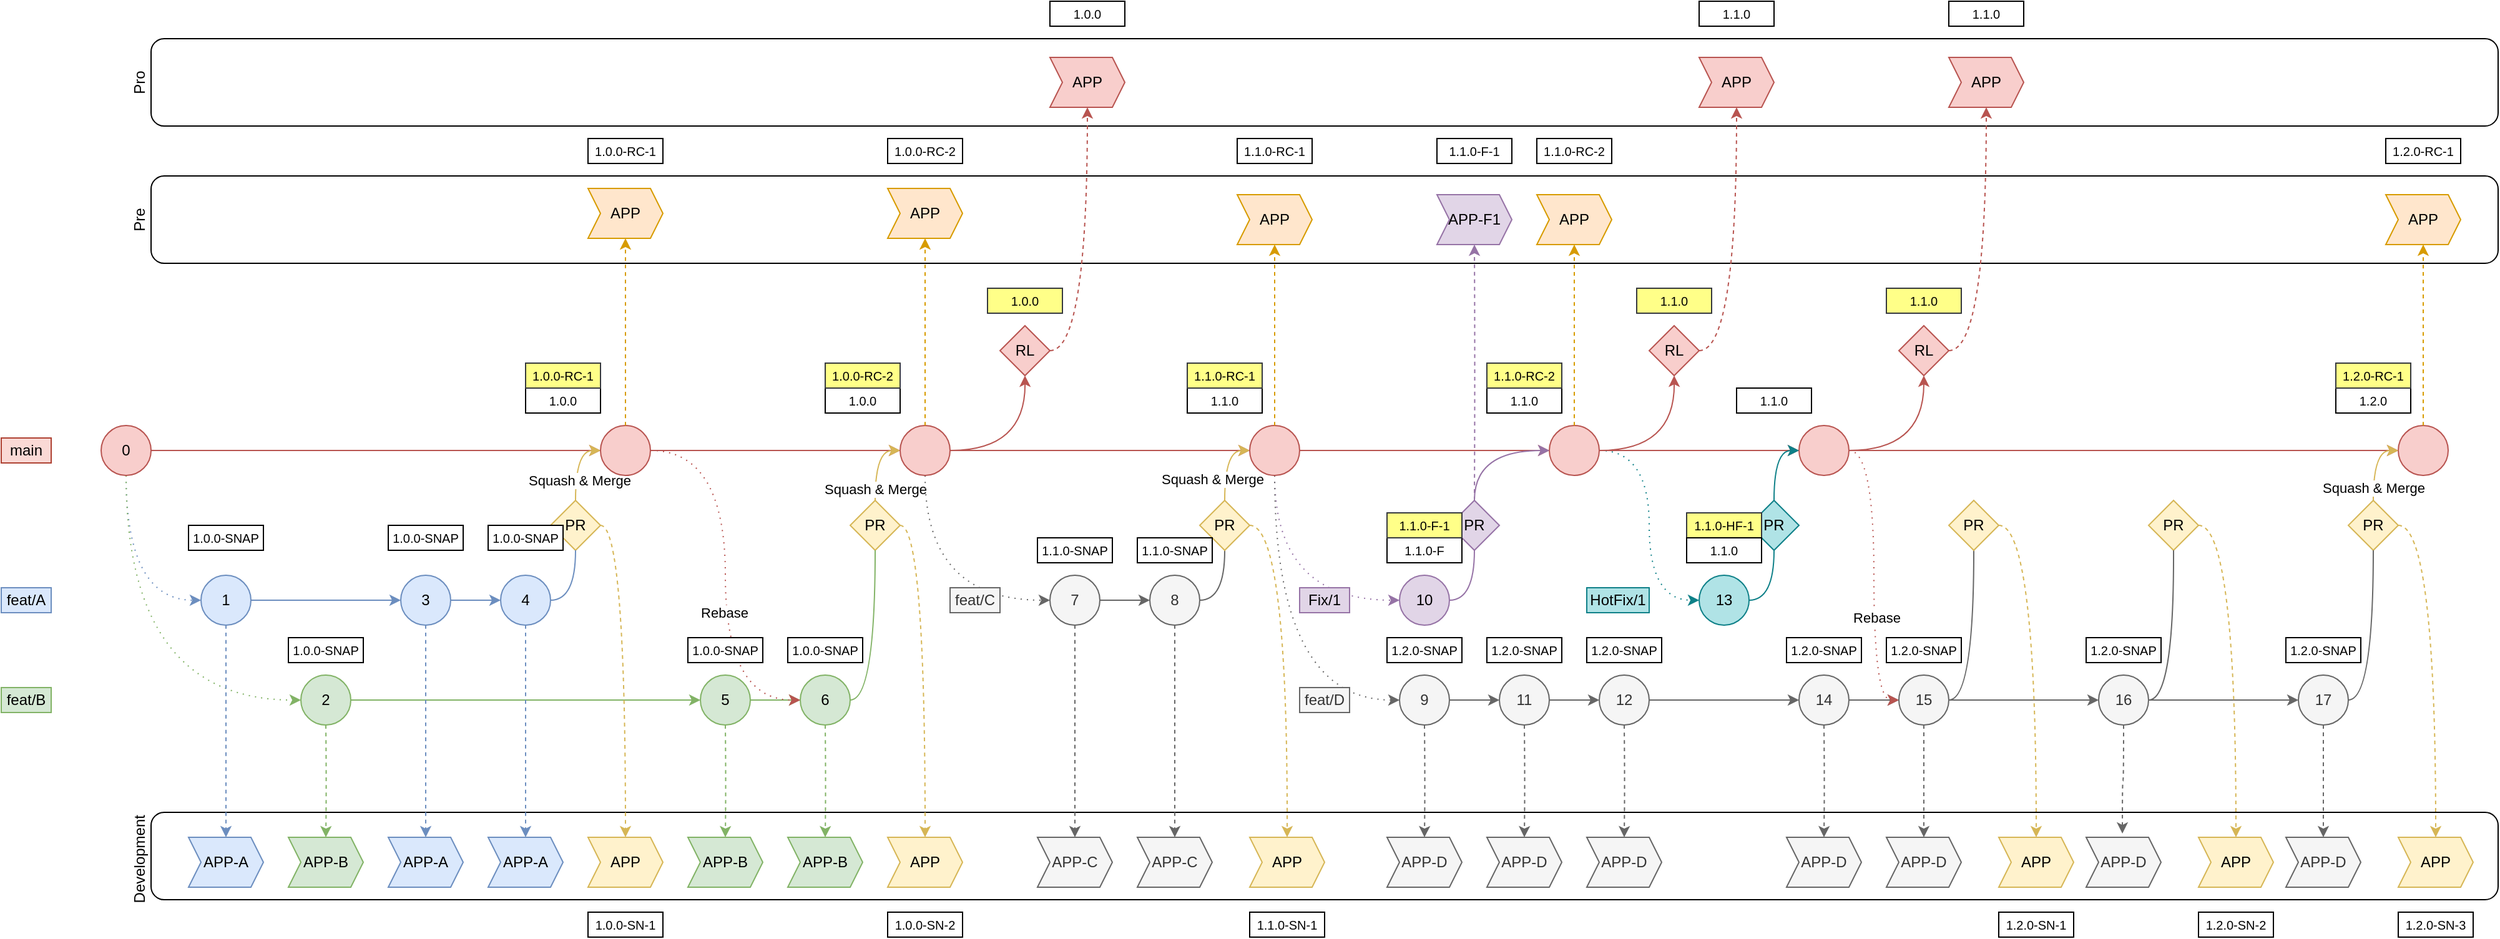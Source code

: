 <mxfile version="14.8.4" type="github">
  <diagram id="iy8otpd0dxLt8Ig-Ym_F" name="Página-1">
    <mxGraphModel dx="1773" dy="645" grid="1" gridSize="10" guides="1" tooltips="1" connect="1" arrows="1" fold="1" page="1" pageScale="1" pageWidth="827" pageHeight="1169" math="0" shadow="0">
      <root>
        <mxCell id="0" />
        <mxCell id="1" parent="0" />
        <mxCell id="aC-6cmxcRIZIMmVNyTmy-1" value="Git" parent="0" />
        <mxCell id="aC-6cmxcRIZIMmVNyTmy-2" style="edgeStyle=orthogonalEdgeStyle;orthogonalLoop=1;jettySize=auto;html=1;curved=1;entryX=0;entryY=0.5;entryDx=0;entryDy=0;dashed=1;dashPattern=1 4;exitX=0.5;exitY=1;exitDx=0;exitDy=0;fillColor=#dae8fc;strokeColor=#6c8ebf;" edge="1" parent="aC-6cmxcRIZIMmVNyTmy-1" source="aC-6cmxcRIZIMmVNyTmy-5" target="aC-6cmxcRIZIMmVNyTmy-7">
          <mxGeometry relative="1" as="geometry" />
        </mxCell>
        <mxCell id="aC-6cmxcRIZIMmVNyTmy-3" style="edgeStyle=orthogonalEdgeStyle;curved=1;orthogonalLoop=1;jettySize=auto;html=1;entryX=0;entryY=0.5;entryDx=0;entryDy=0;exitX=0.5;exitY=1;exitDx=0;exitDy=0;dashed=1;dashPattern=1 4;fillColor=#d5e8d4;strokeColor=#82b366;" edge="1" parent="aC-6cmxcRIZIMmVNyTmy-1" source="aC-6cmxcRIZIMmVNyTmy-5" target="aC-6cmxcRIZIMmVNyTmy-9">
          <mxGeometry relative="1" as="geometry">
            <Array as="points">
              <mxPoint x="60" y="580" />
            </Array>
          </mxGeometry>
        </mxCell>
        <mxCell id="aC-6cmxcRIZIMmVNyTmy-4" style="edgeStyle=orthogonalEdgeStyle;curved=1;orthogonalLoop=1;jettySize=auto;html=1;entryX=0;entryY=0.5;entryDx=0;entryDy=0;fillColor=#f8cecc;strokeColor=#b85450;" edge="1" parent="aC-6cmxcRIZIMmVNyTmy-1" source="aC-6cmxcRIZIMmVNyTmy-5" target="aC-6cmxcRIZIMmVNyTmy-16">
          <mxGeometry relative="1" as="geometry" />
        </mxCell>
        <mxCell id="aC-6cmxcRIZIMmVNyTmy-5" value="0" style="ellipse;whiteSpace=wrap;html=1;aspect=fixed;fillColor=#f8cecc;strokeColor=#b85450;" vertex="1" parent="aC-6cmxcRIZIMmVNyTmy-1">
          <mxGeometry x="40" y="360" width="40" height="40" as="geometry" />
        </mxCell>
        <mxCell id="aC-6cmxcRIZIMmVNyTmy-6" value="" style="edgeStyle=orthogonalEdgeStyle;curved=1;orthogonalLoop=1;jettySize=auto;html=1;exitX=1;exitY=0.5;exitDx=0;exitDy=0;fillColor=#dae8fc;strokeColor=#6c8ebf;" edge="1" parent="aC-6cmxcRIZIMmVNyTmy-1" source="aC-6cmxcRIZIMmVNyTmy-7" target="aC-6cmxcRIZIMmVNyTmy-11">
          <mxGeometry relative="1" as="geometry">
            <mxPoint x="200" y="500" as="sourcePoint" />
          </mxGeometry>
        </mxCell>
        <mxCell id="aC-6cmxcRIZIMmVNyTmy-7" value="1" style="ellipse;whiteSpace=wrap;html=1;aspect=fixed;fillColor=#dae8fc;strokeColor=#6c8ebf;" vertex="1" parent="aC-6cmxcRIZIMmVNyTmy-1">
          <mxGeometry x="120" y="480" width="40" height="40" as="geometry" />
        </mxCell>
        <mxCell id="aC-6cmxcRIZIMmVNyTmy-8" value="" style="edgeStyle=orthogonalEdgeStyle;curved=1;orthogonalLoop=1;jettySize=auto;html=1;exitX=1;exitY=0.5;exitDx=0;exitDy=0;fillColor=#d5e8d4;strokeColor=#82b366;" edge="1" parent="aC-6cmxcRIZIMmVNyTmy-1" source="aC-6cmxcRIZIMmVNyTmy-9" target="aC-6cmxcRIZIMmVNyTmy-24">
          <mxGeometry relative="1" as="geometry">
            <mxPoint x="280" y="580" as="sourcePoint" />
          </mxGeometry>
        </mxCell>
        <mxCell id="aC-6cmxcRIZIMmVNyTmy-9" value="2" style="ellipse;whiteSpace=wrap;html=1;aspect=fixed;fillColor=#d5e8d4;strokeColor=#82b366;" vertex="1" parent="aC-6cmxcRIZIMmVNyTmy-1">
          <mxGeometry x="200" y="560" width="40" height="40" as="geometry" />
        </mxCell>
        <mxCell id="aC-6cmxcRIZIMmVNyTmy-10" value="" style="edgeStyle=orthogonalEdgeStyle;curved=1;orthogonalLoop=1;jettySize=auto;html=1;fillColor=#dae8fc;strokeColor=#6c8ebf;" edge="1" parent="aC-6cmxcRIZIMmVNyTmy-1" source="aC-6cmxcRIZIMmVNyTmy-11" target="aC-6cmxcRIZIMmVNyTmy-14">
          <mxGeometry relative="1" as="geometry" />
        </mxCell>
        <mxCell id="aC-6cmxcRIZIMmVNyTmy-11" value="3" style="ellipse;whiteSpace=wrap;html=1;aspect=fixed;fillColor=#dae8fc;strokeColor=#6c8ebf;" vertex="1" parent="aC-6cmxcRIZIMmVNyTmy-1">
          <mxGeometry x="280" y="480" width="40" height="40" as="geometry" />
        </mxCell>
        <mxCell id="aC-6cmxcRIZIMmVNyTmy-12" style="edgeStyle=orthogonalEdgeStyle;curved=1;orthogonalLoop=1;jettySize=auto;html=1;entryX=0;entryY=0.5;entryDx=0;entryDy=0;startArrow=none;exitX=0.5;exitY=0;exitDx=0;exitDy=0;fillColor=#fff2cc;strokeColor=#d6b656;" edge="1" parent="aC-6cmxcRIZIMmVNyTmy-1" source="aC-6cmxcRIZIMmVNyTmy-28" target="aC-6cmxcRIZIMmVNyTmy-16">
          <mxGeometry relative="1" as="geometry" />
        </mxCell>
        <mxCell id="aC-6cmxcRIZIMmVNyTmy-13" value="Squash &amp;amp; Merge" style="edgeLabel;html=1;align=center;verticalAlign=middle;resizable=0;points=[];" vertex="1" connectable="0" parent="aC-6cmxcRIZIMmVNyTmy-12">
          <mxGeometry x="-0.467" y="-3" relative="1" as="geometry">
            <mxPoint as="offset" />
          </mxGeometry>
        </mxCell>
        <mxCell id="aC-6cmxcRIZIMmVNyTmy-14" value="4" style="ellipse;whiteSpace=wrap;html=1;aspect=fixed;fillColor=#dae8fc;strokeColor=#6c8ebf;" vertex="1" parent="aC-6cmxcRIZIMmVNyTmy-1">
          <mxGeometry x="360" y="480" width="40" height="40" as="geometry" />
        </mxCell>
        <mxCell id="aC-6cmxcRIZIMmVNyTmy-15" style="edgeStyle=orthogonalEdgeStyle;curved=1;orthogonalLoop=1;jettySize=auto;html=1;entryX=0;entryY=0.5;entryDx=0;entryDy=0;exitX=1;exitY=0.5;exitDx=0;exitDy=0;fillColor=#f8cecc;strokeColor=#b85450;" edge="1" parent="aC-6cmxcRIZIMmVNyTmy-1" source="aC-6cmxcRIZIMmVNyTmy-16" target="aC-6cmxcRIZIMmVNyTmy-22">
          <mxGeometry relative="1" as="geometry">
            <mxPoint x="520" y="380" as="sourcePoint" />
          </mxGeometry>
        </mxCell>
        <mxCell id="aC-6cmxcRIZIMmVNyTmy-16" value="" style="ellipse;whiteSpace=wrap;html=1;aspect=fixed;fillColor=#f8cecc;strokeColor=#b85450;" vertex="1" parent="aC-6cmxcRIZIMmVNyTmy-1">
          <mxGeometry x="440" y="360" width="40" height="40" as="geometry" />
        </mxCell>
        <mxCell id="aC-6cmxcRIZIMmVNyTmy-17" style="edgeStyle=orthogonalEdgeStyle;curved=1;orthogonalLoop=1;jettySize=auto;html=1;entryX=0;entryY=0.5;entryDx=0;entryDy=0;startArrow=none;exitX=0.5;exitY=0;exitDx=0;exitDy=0;fillColor=#fff2cc;strokeColor=#d6b656;" edge="1" parent="aC-6cmxcRIZIMmVNyTmy-1" source="aC-6cmxcRIZIMmVNyTmy-30" target="aC-6cmxcRIZIMmVNyTmy-22">
          <mxGeometry relative="1" as="geometry" />
        </mxCell>
        <mxCell id="aC-6cmxcRIZIMmVNyTmy-18" value="Squash &amp;amp; Merge" style="edgeLabel;html=1;align=center;verticalAlign=middle;resizable=0;points=[];" vertex="1" connectable="0" parent="aC-6cmxcRIZIMmVNyTmy-17">
          <mxGeometry x="-0.18" y="-3" relative="1" as="geometry">
            <mxPoint x="-3" y="15" as="offset" />
          </mxGeometry>
        </mxCell>
        <mxCell id="aC-6cmxcRIZIMmVNyTmy-19" value="6" style="ellipse;whiteSpace=wrap;html=1;aspect=fixed;fillColor=#d5e8d4;strokeColor=#82b366;" vertex="1" parent="aC-6cmxcRIZIMmVNyTmy-1">
          <mxGeometry x="600" y="560" width="40" height="40" as="geometry" />
        </mxCell>
        <mxCell id="aC-6cmxcRIZIMmVNyTmy-20" style="edgeStyle=orthogonalEdgeStyle;curved=1;orthogonalLoop=1;jettySize=auto;html=1;entryX=0;entryY=0.5;entryDx=0;entryDy=0;dashed=1;dashPattern=1 4;strokeColor=#666666;fillColor=#f5f5f5;exitX=0.5;exitY=1;exitDx=0;exitDy=0;" edge="1" parent="aC-6cmxcRIZIMmVNyTmy-1" source="aC-6cmxcRIZIMmVNyTmy-22" target="aC-6cmxcRIZIMmVNyTmy-35">
          <mxGeometry relative="1" as="geometry" />
        </mxCell>
        <mxCell id="aC-6cmxcRIZIMmVNyTmy-21" style="edgeStyle=orthogonalEdgeStyle;curved=1;orthogonalLoop=1;jettySize=auto;html=1;entryX=0;entryY=0.5;entryDx=0;entryDy=0;endArrow=classic;strokeColor=#b85450;fillColor=#f8cecc;" edge="1" parent="aC-6cmxcRIZIMmVNyTmy-1" source="aC-6cmxcRIZIMmVNyTmy-22" target="aC-6cmxcRIZIMmVNyTmy-45">
          <mxGeometry relative="1" as="geometry" />
        </mxCell>
        <mxCell id="aC-6cmxcRIZIMmVNyTmy-22" value="" style="ellipse;whiteSpace=wrap;html=1;aspect=fixed;fillColor=#f8cecc;strokeColor=#b85450;" vertex="1" parent="aC-6cmxcRIZIMmVNyTmy-1">
          <mxGeometry x="680" y="360" width="40" height="40" as="geometry" />
        </mxCell>
        <mxCell id="aC-6cmxcRIZIMmVNyTmy-23" value="" style="edgeStyle=orthogonalEdgeStyle;curved=1;orthogonalLoop=1;jettySize=auto;html=1;fillColor=#d5e8d4;strokeColor=#82b366;" edge="1" parent="aC-6cmxcRIZIMmVNyTmy-1" source="aC-6cmxcRIZIMmVNyTmy-24" target="aC-6cmxcRIZIMmVNyTmy-19">
          <mxGeometry relative="1" as="geometry" />
        </mxCell>
        <mxCell id="aC-6cmxcRIZIMmVNyTmy-24" value="5" style="ellipse;whiteSpace=wrap;html=1;aspect=fixed;fillColor=#d5e8d4;strokeColor=#82b366;" vertex="1" parent="aC-6cmxcRIZIMmVNyTmy-1">
          <mxGeometry x="520" y="560" width="40" height="40" as="geometry" />
        </mxCell>
        <mxCell id="aC-6cmxcRIZIMmVNyTmy-25" value="main" style="text;html=1;strokeColor=#ae4132;align=center;verticalAlign=middle;whiteSpace=wrap;rounded=0;fillColor=#fad9d5;" vertex="1" parent="aC-6cmxcRIZIMmVNyTmy-1">
          <mxGeometry x="-40" y="370" width="40" height="20" as="geometry" />
        </mxCell>
        <mxCell id="aC-6cmxcRIZIMmVNyTmy-26" value="feat/A" style="text;html=1;strokeColor=#6c8ebf;fillColor=#dae8fc;align=center;verticalAlign=middle;whiteSpace=wrap;rounded=0;" vertex="1" parent="aC-6cmxcRIZIMmVNyTmy-1">
          <mxGeometry x="-40" y="490" width="40" height="20" as="geometry" />
        </mxCell>
        <mxCell id="aC-6cmxcRIZIMmVNyTmy-27" value="feat/B" style="text;html=1;strokeColor=#82b366;fillColor=#d5e8d4;align=center;verticalAlign=middle;whiteSpace=wrap;rounded=0;" vertex="1" parent="aC-6cmxcRIZIMmVNyTmy-1">
          <mxGeometry x="-40" y="570" width="40" height="20" as="geometry" />
        </mxCell>
        <mxCell id="aC-6cmxcRIZIMmVNyTmy-28" value="PR" style="rhombus;whiteSpace=wrap;html=1;fillColor=#fff2cc;strokeColor=#d6b656;" vertex="1" parent="aC-6cmxcRIZIMmVNyTmy-1">
          <mxGeometry x="400" y="420" width="40" height="40" as="geometry" />
        </mxCell>
        <mxCell id="aC-6cmxcRIZIMmVNyTmy-29" value="" style="edgeStyle=orthogonalEdgeStyle;curved=1;orthogonalLoop=1;jettySize=auto;html=1;entryX=0.5;entryY=1;entryDx=0;entryDy=0;endArrow=none;exitX=1;exitY=0.5;exitDx=0;exitDy=0;fillColor=#dae8fc;strokeColor=#6c8ebf;" edge="1" parent="aC-6cmxcRIZIMmVNyTmy-1" source="aC-6cmxcRIZIMmVNyTmy-14" target="aC-6cmxcRIZIMmVNyTmy-28">
          <mxGeometry relative="1" as="geometry">
            <mxPoint x="410" y="490" as="sourcePoint" />
            <mxPoint x="400" y="380" as="targetPoint" />
          </mxGeometry>
        </mxCell>
        <mxCell id="aC-6cmxcRIZIMmVNyTmy-30" value="PR" style="rhombus;whiteSpace=wrap;html=1;fillColor=#fff2cc;strokeColor=#d6b656;" vertex="1" parent="aC-6cmxcRIZIMmVNyTmy-1">
          <mxGeometry x="640" y="420" width="40" height="40" as="geometry" />
        </mxCell>
        <mxCell id="aC-6cmxcRIZIMmVNyTmy-31" value="" style="edgeStyle=orthogonalEdgeStyle;curved=1;orthogonalLoop=1;jettySize=auto;html=1;entryX=0.5;entryY=1;entryDx=0;entryDy=0;endArrow=none;exitX=1;exitY=0.5;exitDx=0;exitDy=0;fillColor=#d5e8d4;strokeColor=#82b366;" edge="1" parent="aC-6cmxcRIZIMmVNyTmy-1" source="aC-6cmxcRIZIMmVNyTmy-19" target="aC-6cmxcRIZIMmVNyTmy-30">
          <mxGeometry relative="1" as="geometry">
            <mxPoint x="620" y="560" as="sourcePoint" />
            <mxPoint x="640" y="380" as="targetPoint" />
          </mxGeometry>
        </mxCell>
        <mxCell id="aC-6cmxcRIZIMmVNyTmy-32" style="edgeStyle=orthogonalEdgeStyle;curved=1;orthogonalLoop=1;jettySize=auto;html=1;entryX=0;entryY=0.5;entryDx=0;entryDy=0;exitX=1;exitY=0.5;exitDx=0;exitDy=0;dashed=1;dashPattern=1 4;fillColor=#f8cecc;strokeColor=#b85450;" edge="1" parent="aC-6cmxcRIZIMmVNyTmy-1" source="aC-6cmxcRIZIMmVNyTmy-16" target="aC-6cmxcRIZIMmVNyTmy-19">
          <mxGeometry relative="1" as="geometry">
            <mxPoint x="520" y="380" as="sourcePoint" />
          </mxGeometry>
        </mxCell>
        <mxCell id="aC-6cmxcRIZIMmVNyTmy-33" value="Rebase" style="edgeLabel;html=1;align=center;verticalAlign=middle;resizable=0;points=[];" vertex="1" connectable="0" parent="aC-6cmxcRIZIMmVNyTmy-32">
          <mxGeometry x="0.186" y="-1" relative="1" as="geometry">
            <mxPoint as="offset" />
          </mxGeometry>
        </mxCell>
        <mxCell id="aC-6cmxcRIZIMmVNyTmy-34" value="" style="edgeStyle=orthogonalEdgeStyle;curved=1;orthogonalLoop=1;jettySize=auto;html=1;strokeColor=#666666;fillColor=#f5f5f5;" edge="1" parent="aC-6cmxcRIZIMmVNyTmy-1" source="aC-6cmxcRIZIMmVNyTmy-35" target="aC-6cmxcRIZIMmVNyTmy-38">
          <mxGeometry relative="1" as="geometry" />
        </mxCell>
        <mxCell id="aC-6cmxcRIZIMmVNyTmy-35" value="7" style="ellipse;whiteSpace=wrap;html=1;aspect=fixed;fillColor=#f5f5f5;strokeColor=#666666;fontColor=#333333;" vertex="1" parent="aC-6cmxcRIZIMmVNyTmy-1">
          <mxGeometry x="800" y="480" width="40" height="40" as="geometry" />
        </mxCell>
        <mxCell id="aC-6cmxcRIZIMmVNyTmy-36" value="feat/C" style="text;html=1;strokeColor=#666666;fillColor=#f5f5f5;align=center;verticalAlign=middle;whiteSpace=wrap;rounded=0;fontColor=#333333;" vertex="1" parent="aC-6cmxcRIZIMmVNyTmy-1">
          <mxGeometry x="720" y="490" width="40" height="20" as="geometry" />
        </mxCell>
        <mxCell id="aC-6cmxcRIZIMmVNyTmy-37" style="edgeStyle=orthogonalEdgeStyle;curved=1;orthogonalLoop=1;jettySize=auto;html=1;entryX=0.5;entryY=1;entryDx=0;entryDy=0;strokeWidth=1;exitX=1;exitY=0.5;exitDx=0;exitDy=0;endArrow=none;endFill=0;fillColor=#f5f5f5;strokeColor=#666666;" edge="1" parent="aC-6cmxcRIZIMmVNyTmy-1" source="aC-6cmxcRIZIMmVNyTmy-38" target="aC-6cmxcRIZIMmVNyTmy-41">
          <mxGeometry relative="1" as="geometry" />
        </mxCell>
        <mxCell id="aC-6cmxcRIZIMmVNyTmy-38" value="8" style="ellipse;whiteSpace=wrap;html=1;aspect=fixed;fillColor=#f5f5f5;strokeColor=#666666;fontColor=#333333;" vertex="1" parent="aC-6cmxcRIZIMmVNyTmy-1">
          <mxGeometry x="880" y="480" width="40" height="40" as="geometry" />
        </mxCell>
        <mxCell id="aC-6cmxcRIZIMmVNyTmy-39" style="edgeStyle=orthogonalEdgeStyle;curved=1;orthogonalLoop=1;jettySize=auto;html=1;entryX=0;entryY=0.5;entryDx=0;entryDy=0;endArrow=classic;strokeColor=#d6b656;fillColor=#fff2cc;" edge="1" parent="aC-6cmxcRIZIMmVNyTmy-1" source="aC-6cmxcRIZIMmVNyTmy-41" target="aC-6cmxcRIZIMmVNyTmy-45">
          <mxGeometry relative="1" as="geometry" />
        </mxCell>
        <mxCell id="aC-6cmxcRIZIMmVNyTmy-40" value="Squash &amp;amp; Merge" style="edgeLabel;html=1;align=center;verticalAlign=middle;resizable=0;points=[];" vertex="1" connectable="0" parent="aC-6cmxcRIZIMmVNyTmy-39">
          <mxGeometry x="-0.433" y="-3" relative="1" as="geometry">
            <mxPoint x="-13" as="offset" />
          </mxGeometry>
        </mxCell>
        <mxCell id="aC-6cmxcRIZIMmVNyTmy-41" value="PR" style="rhombus;whiteSpace=wrap;html=1;fillColor=#fff2cc;strokeColor=#d6b656;" vertex="1" parent="aC-6cmxcRIZIMmVNyTmy-1">
          <mxGeometry x="920" y="420" width="40" height="40" as="geometry" />
        </mxCell>
        <mxCell id="aC-6cmxcRIZIMmVNyTmy-42" style="edgeStyle=orthogonalEdgeStyle;curved=1;orthogonalLoop=1;jettySize=auto;html=1;entryX=0;entryY=0.5;entryDx=0;entryDy=0;endArrow=classic;strokeColor=#b85450;fillColor=#f8cecc;" edge="1" parent="aC-6cmxcRIZIMmVNyTmy-1" source="aC-6cmxcRIZIMmVNyTmy-45" target="aC-6cmxcRIZIMmVNyTmy-51">
          <mxGeometry relative="1" as="geometry" />
        </mxCell>
        <mxCell id="aC-6cmxcRIZIMmVNyTmy-43" style="edgeStyle=orthogonalEdgeStyle;curved=1;orthogonalLoop=1;jettySize=auto;html=1;entryX=0;entryY=0.5;entryDx=0;entryDy=0;endArrow=classic;dashed=1;dashPattern=1 4;strokeColor=#9673a6;fillColor=#e1d5e7;exitX=0.5;exitY=1;exitDx=0;exitDy=0;" edge="1" parent="aC-6cmxcRIZIMmVNyTmy-1" source="aC-6cmxcRIZIMmVNyTmy-45" target="aC-6cmxcRIZIMmVNyTmy-48">
          <mxGeometry relative="1" as="geometry" />
        </mxCell>
        <mxCell id="aC-6cmxcRIZIMmVNyTmy-44" style="edgeStyle=orthogonalEdgeStyle;curved=1;orthogonalLoop=1;jettySize=auto;html=1;entryX=0;entryY=0.5;entryDx=0;entryDy=0;endArrow=classic;dashed=1;dashPattern=1 4;strokeColor=#666666;fillColor=#f5f5f5;exitX=0.5;exitY=1;exitDx=0;exitDy=0;" edge="1" parent="aC-6cmxcRIZIMmVNyTmy-1" source="aC-6cmxcRIZIMmVNyTmy-45" target="aC-6cmxcRIZIMmVNyTmy-59">
          <mxGeometry relative="1" as="geometry" />
        </mxCell>
        <mxCell id="aC-6cmxcRIZIMmVNyTmy-45" value="" style="ellipse;whiteSpace=wrap;html=1;aspect=fixed;fillColor=#f8cecc;strokeColor=#b85450;" vertex="1" parent="aC-6cmxcRIZIMmVNyTmy-1">
          <mxGeometry x="960" y="360" width="40" height="40" as="geometry" />
        </mxCell>
        <mxCell id="aC-6cmxcRIZIMmVNyTmy-46" value="Fix/1" style="text;html=1;strokeColor=#9673a6;fillColor=#e1d5e7;align=center;verticalAlign=middle;whiteSpace=wrap;rounded=0;" vertex="1" parent="aC-6cmxcRIZIMmVNyTmy-1">
          <mxGeometry x="1000" y="490" width="40" height="20" as="geometry" />
        </mxCell>
        <mxCell id="aC-6cmxcRIZIMmVNyTmy-47" style="edgeStyle=orthogonalEdgeStyle;curved=1;orthogonalLoop=1;jettySize=auto;html=1;entryX=0.5;entryY=1;entryDx=0;entryDy=0;endArrow=none;endFill=0;strokeWidth=1;exitX=1;exitY=0.5;exitDx=0;exitDy=0;fillColor=#e1d5e7;strokeColor=#9673a6;" edge="1" parent="aC-6cmxcRIZIMmVNyTmy-1" source="aC-6cmxcRIZIMmVNyTmy-48" target="aC-6cmxcRIZIMmVNyTmy-53">
          <mxGeometry relative="1" as="geometry" />
        </mxCell>
        <mxCell id="aC-6cmxcRIZIMmVNyTmy-48" value="10" style="ellipse;whiteSpace=wrap;html=1;aspect=fixed;fillColor=#e1d5e7;strokeColor=#9673a6;" vertex="1" parent="aC-6cmxcRIZIMmVNyTmy-1">
          <mxGeometry x="1080" y="480" width="40" height="40" as="geometry" />
        </mxCell>
        <mxCell id="aC-6cmxcRIZIMmVNyTmy-49" style="edgeStyle=orthogonalEdgeStyle;curved=1;orthogonalLoop=1;jettySize=auto;html=1;entryX=0;entryY=0.5;entryDx=0;entryDy=0;endArrow=classic;dashed=1;dashPattern=1 4;strokeColor=#0e8088;fillColor=#b0e3e6;" edge="1" parent="aC-6cmxcRIZIMmVNyTmy-1" source="aC-6cmxcRIZIMmVNyTmy-51" target="aC-6cmxcRIZIMmVNyTmy-56">
          <mxGeometry relative="1" as="geometry" />
        </mxCell>
        <mxCell id="aC-6cmxcRIZIMmVNyTmy-50" style="edgeStyle=orthogonalEdgeStyle;curved=1;orthogonalLoop=1;jettySize=auto;html=1;entryX=0;entryY=0.5;entryDx=0;entryDy=0;endArrow=classic;strokeColor=#b85450;fillColor=#f8cecc;" edge="1" parent="aC-6cmxcRIZIMmVNyTmy-1" source="aC-6cmxcRIZIMmVNyTmy-51" target="aC-6cmxcRIZIMmVNyTmy-69">
          <mxGeometry relative="1" as="geometry" />
        </mxCell>
        <mxCell id="aC-6cmxcRIZIMmVNyTmy-51" value="" style="ellipse;whiteSpace=wrap;html=1;aspect=fixed;fillColor=#f8cecc;strokeColor=#b85450;" vertex="1" parent="aC-6cmxcRIZIMmVNyTmy-1">
          <mxGeometry x="1200" y="360" width="40" height="40" as="geometry" />
        </mxCell>
        <mxCell id="aC-6cmxcRIZIMmVNyTmy-52" style="edgeStyle=orthogonalEdgeStyle;curved=1;orthogonalLoop=1;jettySize=auto;html=1;entryX=0;entryY=0.5;entryDx=0;entryDy=0;endArrow=classic;strokeColor=#9673a6;fillColor=#e1d5e7;exitX=0.5;exitY=0;exitDx=0;exitDy=0;" edge="1" parent="aC-6cmxcRIZIMmVNyTmy-1" source="aC-6cmxcRIZIMmVNyTmy-53" target="aC-6cmxcRIZIMmVNyTmy-51">
          <mxGeometry relative="1" as="geometry">
            <mxPoint x="1180" y="420" as="sourcePoint" />
          </mxGeometry>
        </mxCell>
        <mxCell id="aC-6cmxcRIZIMmVNyTmy-53" value="PR" style="rhombus;whiteSpace=wrap;html=1;fillColor=#e1d5e7;strokeColor=#9673a6;" vertex="1" parent="aC-6cmxcRIZIMmVNyTmy-1">
          <mxGeometry x="1120" y="420" width="40" height="40" as="geometry" />
        </mxCell>
        <mxCell id="aC-6cmxcRIZIMmVNyTmy-54" value="HotFix/1" style="text;html=1;strokeColor=#0e8088;fillColor=#b0e3e6;align=center;verticalAlign=middle;whiteSpace=wrap;rounded=0;" vertex="1" parent="aC-6cmxcRIZIMmVNyTmy-1">
          <mxGeometry x="1230" y="490" width="50" height="20" as="geometry" />
        </mxCell>
        <mxCell id="aC-6cmxcRIZIMmVNyTmy-55" style="edgeStyle=orthogonalEdgeStyle;curved=1;orthogonalLoop=1;jettySize=auto;html=1;entryX=0.5;entryY=1;entryDx=0;entryDy=0;endArrow=none;endFill=0;strokeWidth=1;exitX=1;exitY=0.5;exitDx=0;exitDy=0;fillColor=#b0e3e6;strokeColor=#0e8088;" edge="1" parent="aC-6cmxcRIZIMmVNyTmy-1" source="aC-6cmxcRIZIMmVNyTmy-56" target="aC-6cmxcRIZIMmVNyTmy-71">
          <mxGeometry relative="1" as="geometry" />
        </mxCell>
        <mxCell id="aC-6cmxcRIZIMmVNyTmy-56" value="13" style="ellipse;whiteSpace=wrap;html=1;aspect=fixed;fillColor=#b0e3e6;strokeColor=#0e8088;" vertex="1" parent="aC-6cmxcRIZIMmVNyTmy-1">
          <mxGeometry x="1320" y="480" width="40" height="40" as="geometry" />
        </mxCell>
        <mxCell id="aC-6cmxcRIZIMmVNyTmy-57" value="feat/D" style="text;html=1;strokeColor=#666666;fillColor=#f5f5f5;align=center;verticalAlign=middle;whiteSpace=wrap;rounded=0;fontColor=#333333;" vertex="1" parent="aC-6cmxcRIZIMmVNyTmy-1">
          <mxGeometry x="1000" y="570" width="40" height="20" as="geometry" />
        </mxCell>
        <mxCell id="aC-6cmxcRIZIMmVNyTmy-58" style="edgeStyle=orthogonalEdgeStyle;curved=1;orthogonalLoop=1;jettySize=auto;html=1;entryX=0;entryY=0.5;entryDx=0;entryDy=0;endArrow=classic;strokeColor=#666666;fillColor=#f5f5f5;" edge="1" parent="aC-6cmxcRIZIMmVNyTmy-1" source="aC-6cmxcRIZIMmVNyTmy-59" target="aC-6cmxcRIZIMmVNyTmy-61">
          <mxGeometry relative="1" as="geometry" />
        </mxCell>
        <mxCell id="aC-6cmxcRIZIMmVNyTmy-59" value="9" style="ellipse;whiteSpace=wrap;html=1;aspect=fixed;fillColor=#f5f5f5;strokeColor=#666666;fontColor=#333333;" vertex="1" parent="aC-6cmxcRIZIMmVNyTmy-1">
          <mxGeometry x="1080" y="560" width="40" height="40" as="geometry" />
        </mxCell>
        <mxCell id="aC-6cmxcRIZIMmVNyTmy-60" value="" style="edgeStyle=orthogonalEdgeStyle;curved=1;orthogonalLoop=1;jettySize=auto;html=1;endArrow=classic;strokeColor=#666666;fillColor=#f5f5f5;" edge="1" parent="aC-6cmxcRIZIMmVNyTmy-1" source="aC-6cmxcRIZIMmVNyTmy-61" target="aC-6cmxcRIZIMmVNyTmy-63">
          <mxGeometry relative="1" as="geometry" />
        </mxCell>
        <mxCell id="aC-6cmxcRIZIMmVNyTmy-61" value="11" style="ellipse;whiteSpace=wrap;html=1;aspect=fixed;fillColor=#f5f5f5;strokeColor=#666666;fontColor=#333333;" vertex="1" parent="aC-6cmxcRIZIMmVNyTmy-1">
          <mxGeometry x="1160" y="560" width="40" height="40" as="geometry" />
        </mxCell>
        <mxCell id="aC-6cmxcRIZIMmVNyTmy-62" style="edgeStyle=orthogonalEdgeStyle;curved=1;orthogonalLoop=1;jettySize=auto;html=1;entryX=0;entryY=0.5;entryDx=0;entryDy=0;endArrow=classic;strokeColor=#666666;fillColor=#f5f5f5;" edge="1" parent="aC-6cmxcRIZIMmVNyTmy-1" source="aC-6cmxcRIZIMmVNyTmy-63" target="aC-6cmxcRIZIMmVNyTmy-65">
          <mxGeometry relative="1" as="geometry" />
        </mxCell>
        <mxCell id="aC-6cmxcRIZIMmVNyTmy-63" value="12" style="ellipse;whiteSpace=wrap;html=1;aspect=fixed;fillColor=#f5f5f5;strokeColor=#666666;fontColor=#333333;" vertex="1" parent="aC-6cmxcRIZIMmVNyTmy-1">
          <mxGeometry x="1240" y="560" width="40" height="40" as="geometry" />
        </mxCell>
        <mxCell id="aC-6cmxcRIZIMmVNyTmy-64" value="" style="edgeStyle=orthogonalEdgeStyle;curved=1;orthogonalLoop=1;jettySize=auto;html=1;endArrow=classic;strokeColor=#666666;fillColor=#f5f5f5;" edge="1" parent="aC-6cmxcRIZIMmVNyTmy-1" source="aC-6cmxcRIZIMmVNyTmy-65" target="aC-6cmxcRIZIMmVNyTmy-73">
          <mxGeometry relative="1" as="geometry" />
        </mxCell>
        <mxCell id="aC-6cmxcRIZIMmVNyTmy-65" value="14" style="ellipse;whiteSpace=wrap;html=1;aspect=fixed;fillColor=#f5f5f5;strokeColor=#666666;fontColor=#333333;" vertex="1" parent="aC-6cmxcRIZIMmVNyTmy-1">
          <mxGeometry x="1400" y="560" width="40" height="40" as="geometry" />
        </mxCell>
        <mxCell id="aC-6cmxcRIZIMmVNyTmy-66" style="edgeStyle=orthogonalEdgeStyle;curved=1;orthogonalLoop=1;jettySize=auto;html=1;entryX=0;entryY=0.5;entryDx=0;entryDy=0;endArrow=classic;dashed=1;dashPattern=1 4;strokeColor=#b85450;fillColor=#f8cecc;" edge="1" parent="aC-6cmxcRIZIMmVNyTmy-1" source="aC-6cmxcRIZIMmVNyTmy-69" target="aC-6cmxcRIZIMmVNyTmy-73">
          <mxGeometry relative="1" as="geometry" />
        </mxCell>
        <mxCell id="aC-6cmxcRIZIMmVNyTmy-67" value="Rebase" style="edgeLabel;html=1;align=center;verticalAlign=middle;resizable=0;points=[];" vertex="1" connectable="0" parent="aC-6cmxcRIZIMmVNyTmy-66">
          <mxGeometry x="0.283" y="2" relative="1" as="geometry">
            <mxPoint as="offset" />
          </mxGeometry>
        </mxCell>
        <mxCell id="aC-6cmxcRIZIMmVNyTmy-68" style="edgeStyle=orthogonalEdgeStyle;curved=1;orthogonalLoop=1;jettySize=auto;html=1;entryX=0;entryY=0.5;entryDx=0;entryDy=0;endArrow=classic;strokeColor=#b85450;fillColor=#f8cecc;" edge="1" parent="aC-6cmxcRIZIMmVNyTmy-1" source="aC-6cmxcRIZIMmVNyTmy-69" target="aC-6cmxcRIZIMmVNyTmy-75">
          <mxGeometry relative="1" as="geometry" />
        </mxCell>
        <mxCell id="aC-6cmxcRIZIMmVNyTmy-69" value="" style="ellipse;whiteSpace=wrap;html=1;aspect=fixed;fillColor=#f8cecc;strokeColor=#b85450;" vertex="1" parent="aC-6cmxcRIZIMmVNyTmy-1">
          <mxGeometry x="1400" y="360" width="40" height="40" as="geometry" />
        </mxCell>
        <mxCell id="aC-6cmxcRIZIMmVNyTmy-70" style="edgeStyle=orthogonalEdgeStyle;curved=1;orthogonalLoop=1;jettySize=auto;html=1;exitX=0.5;exitY=0;exitDx=0;exitDy=0;entryX=0;entryY=0.5;entryDx=0;entryDy=0;endArrow=classic;strokeColor=#0e8088;fillColor=#b0e3e6;" edge="1" parent="aC-6cmxcRIZIMmVNyTmy-1" source="aC-6cmxcRIZIMmVNyTmy-71" target="aC-6cmxcRIZIMmVNyTmy-69">
          <mxGeometry relative="1" as="geometry" />
        </mxCell>
        <mxCell id="aC-6cmxcRIZIMmVNyTmy-71" value="PR" style="rhombus;whiteSpace=wrap;html=1;fillColor=#b0e3e6;strokeColor=#0e8088;" vertex="1" parent="aC-6cmxcRIZIMmVNyTmy-1">
          <mxGeometry x="1360" y="420" width="40" height="40" as="geometry" />
        </mxCell>
        <mxCell id="aC-6cmxcRIZIMmVNyTmy-72" style="edgeStyle=orthogonalEdgeStyle;curved=1;orthogonalLoop=1;jettySize=auto;html=1;exitX=1;exitY=0.5;exitDx=0;exitDy=0;entryX=0.5;entryY=1;entryDx=0;entryDy=0;endArrow=none;endFill=0;strokeWidth=1;strokeColor=#666666;fillColor=#f5f5f5;" edge="1" parent="aC-6cmxcRIZIMmVNyTmy-1" source="aC-6cmxcRIZIMmVNyTmy-73" target="aC-6cmxcRIZIMmVNyTmy-74">
          <mxGeometry relative="1" as="geometry" />
        </mxCell>
        <mxCell id="aC-6cmxcRIZIMmVNyTmy-73" value="15" style="ellipse;whiteSpace=wrap;html=1;aspect=fixed;fillColor=#f5f5f5;strokeColor=#666666;fontColor=#333333;" vertex="1" parent="aC-6cmxcRIZIMmVNyTmy-1">
          <mxGeometry x="1480" y="560" width="40" height="40" as="geometry" />
        </mxCell>
        <mxCell id="aC-6cmxcRIZIMmVNyTmy-74" value="PR" style="rhombus;whiteSpace=wrap;html=1;fillColor=#fff2cc;strokeColor=#d6b656;" vertex="1" parent="aC-6cmxcRIZIMmVNyTmy-1">
          <mxGeometry x="1520" y="420" width="40" height="40" as="geometry" />
        </mxCell>
        <mxCell id="aC-6cmxcRIZIMmVNyTmy-75" value="" style="ellipse;whiteSpace=wrap;html=1;aspect=fixed;fillColor=#f8cecc;strokeColor=#b85450;" vertex="1" parent="aC-6cmxcRIZIMmVNyTmy-1">
          <mxGeometry x="1880" y="360" width="40" height="40" as="geometry" />
        </mxCell>
        <mxCell id="aC-6cmxcRIZIMmVNyTmy-76" value="16" style="ellipse;whiteSpace=wrap;html=1;aspect=fixed;fillColor=#f5f5f5;strokeColor=#666666;fontColor=#333333;" vertex="1" parent="aC-6cmxcRIZIMmVNyTmy-1">
          <mxGeometry x="1640" y="560" width="40" height="40" as="geometry" />
        </mxCell>
        <mxCell id="aC-6cmxcRIZIMmVNyTmy-77" value="17" style="ellipse;whiteSpace=wrap;html=1;aspect=fixed;fillColor=#f5f5f5;strokeColor=#666666;fontColor=#333333;" vertex="1" parent="aC-6cmxcRIZIMmVNyTmy-1">
          <mxGeometry x="1800" y="560" width="40" height="40" as="geometry" />
        </mxCell>
        <mxCell id="aC-6cmxcRIZIMmVNyTmy-78" value="PR" style="rhombus;whiteSpace=wrap;html=1;fillColor=#fff2cc;strokeColor=#d6b656;" vertex="1" parent="aC-6cmxcRIZIMmVNyTmy-1">
          <mxGeometry x="1680" y="420" width="40" height="40" as="geometry" />
        </mxCell>
        <mxCell id="aC-6cmxcRIZIMmVNyTmy-79" value="Squash &amp;amp; Merge" style="edgeStyle=orthogonalEdgeStyle;curved=1;orthogonalLoop=1;jettySize=auto;html=1;exitX=0.5;exitY=0;exitDx=0;exitDy=0;entryX=0;entryY=0.5;entryDx=0;entryDy=0;fontSize=11;endArrow=classic;strokeColor=#d6b656;fillColor=#fff2cc;" edge="1" parent="aC-6cmxcRIZIMmVNyTmy-1" source="aC-6cmxcRIZIMmVNyTmy-80" target="aC-6cmxcRIZIMmVNyTmy-75">
          <mxGeometry x="-0.666" relative="1" as="geometry">
            <mxPoint as="offset" />
          </mxGeometry>
        </mxCell>
        <mxCell id="aC-6cmxcRIZIMmVNyTmy-80" value="PR" style="rhombus;whiteSpace=wrap;html=1;fillColor=#fff2cc;strokeColor=#d6b656;" vertex="1" parent="aC-6cmxcRIZIMmVNyTmy-1">
          <mxGeometry x="1840" y="420" width="40" height="40" as="geometry" />
        </mxCell>
        <mxCell id="aC-6cmxcRIZIMmVNyTmy-81" style="edgeStyle=none;rounded=1;orthogonalLoop=1;jettySize=auto;html=1;entryX=0;entryY=0.5;entryDx=0;entryDy=0;fontSize=11;endArrow=classic;strokeColor=#666666;fillColor=#f5f5f5;" edge="1" parent="aC-6cmxcRIZIMmVNyTmy-1" target="aC-6cmxcRIZIMmVNyTmy-76">
          <mxGeometry relative="1" as="geometry">
            <mxPoint x="1520" y="580" as="sourcePoint" />
            <mxPoint x="1600" y="580" as="targetPoint" />
          </mxGeometry>
        </mxCell>
        <mxCell id="aC-6cmxcRIZIMmVNyTmy-82" style="edgeStyle=none;rounded=1;orthogonalLoop=1;jettySize=auto;html=1;entryX=0;entryY=0.5;entryDx=0;entryDy=0;fontSize=11;endArrow=classic;strokeColor=#666666;fillColor=#f5f5f5;exitX=1;exitY=0.5;exitDx=0;exitDy=0;" edge="1" parent="aC-6cmxcRIZIMmVNyTmy-1" source="aC-6cmxcRIZIMmVNyTmy-76" target="aC-6cmxcRIZIMmVNyTmy-77">
          <mxGeometry relative="1" as="geometry">
            <mxPoint x="1680" y="580" as="sourcePoint" />
            <mxPoint x="1760" y="580" as="targetPoint" />
          </mxGeometry>
        </mxCell>
        <mxCell id="aC-6cmxcRIZIMmVNyTmy-83" style="edgeStyle=orthogonalEdgeStyle;orthogonalLoop=1;jettySize=auto;html=1;entryX=0.5;entryY=1;entryDx=0;entryDy=0;fontSize=11;endArrow=none;endFill=0;strokeWidth=1;strokeColor=#666666;fillColor=#f5f5f5;curved=1;exitX=1;exitY=0.5;exitDx=0;exitDy=0;" edge="1" parent="aC-6cmxcRIZIMmVNyTmy-1" source="aC-6cmxcRIZIMmVNyTmy-76">
          <mxGeometry relative="1" as="geometry">
            <mxPoint x="1680" y="580" as="sourcePoint" />
            <mxPoint x="1700" y="460" as="targetPoint" />
          </mxGeometry>
        </mxCell>
        <mxCell id="aC-6cmxcRIZIMmVNyTmy-84" style="edgeStyle=orthogonalEdgeStyle;orthogonalLoop=1;jettySize=auto;html=1;entryX=0.5;entryY=1;entryDx=0;entryDy=0;fontSize=11;endArrow=none;endFill=0;strokeWidth=1;strokeColor=#666666;fillColor=#f5f5f5;curved=1;exitX=1;exitY=0.5;exitDx=0;exitDy=0;" edge="1" parent="aC-6cmxcRIZIMmVNyTmy-1" source="aC-6cmxcRIZIMmVNyTmy-77" target="aC-6cmxcRIZIMmVNyTmy-80">
          <mxGeometry relative="1" as="geometry">
            <mxPoint x="1800" y="580" as="sourcePoint" />
            <mxPoint x="1820" y="460" as="targetPoint" />
          </mxGeometry>
        </mxCell>
        <mxCell id="aC-6cmxcRIZIMmVNyTmy-85" style="rounded=0;orthogonalLoop=1;jettySize=auto;html=1;exitX=0;exitY=0.5;exitDx=0;exitDy=0;shadow=1;dashed=1;fontSize=10;strokeColor=#B20000;strokeWidth=2;fillColor=#e51400;endFill=0;endArrow=none;" edge="1" parent="aC-6cmxcRIZIMmVNyTmy-1" source="aC-6cmxcRIZIMmVNyTmy-253" target="aC-6cmxcRIZIMmVNyTmy-262">
          <mxGeometry relative="1" as="geometry" />
        </mxCell>
        <mxCell id="aC-6cmxcRIZIMmVNyTmy-86" value="Despliegues" parent="0" />
        <mxCell id="aC-6cmxcRIZIMmVNyTmy-87" value="Development" style="rounded=1;whiteSpace=wrap;html=1;horizontal=0;align=right;verticalAlign=bottom;labelPosition=left;verticalLabelPosition=middle;" vertex="1" parent="aC-6cmxcRIZIMmVNyTmy-86">
          <mxGeometry x="80" y="670" width="1880" height="70" as="geometry" />
        </mxCell>
        <mxCell id="aC-6cmxcRIZIMmVNyTmy-88" style="edgeStyle=orthogonalEdgeStyle;curved=1;orthogonalLoop=1;jettySize=auto;html=1;entryX=0.5;entryY=0;entryDx=0;entryDy=0;dashed=1;fillColor=#dae8fc;strokeColor=#6c8ebf;exitX=0.5;exitY=1;exitDx=0;exitDy=0;" edge="1" parent="aC-6cmxcRIZIMmVNyTmy-86" source="aC-6cmxcRIZIMmVNyTmy-7" target="aC-6cmxcRIZIMmVNyTmy-96">
          <mxGeometry relative="1" as="geometry">
            <mxPoint x="140" y="540" as="sourcePoint" />
          </mxGeometry>
        </mxCell>
        <mxCell id="aC-6cmxcRIZIMmVNyTmy-89" style="edgeStyle=orthogonalEdgeStyle;curved=1;orthogonalLoop=1;jettySize=auto;html=1;dashed=1;fillColor=#d5e8d4;strokeColor=#82b366;" edge="1" parent="aC-6cmxcRIZIMmVNyTmy-86" target="aC-6cmxcRIZIMmVNyTmy-97">
          <mxGeometry relative="1" as="geometry">
            <mxPoint x="220" y="600.0" as="sourcePoint" />
          </mxGeometry>
        </mxCell>
        <mxCell id="aC-6cmxcRIZIMmVNyTmy-90" style="edgeStyle=orthogonalEdgeStyle;curved=1;orthogonalLoop=1;jettySize=auto;html=1;entryX=0.5;entryY=0;entryDx=0;entryDy=0;dashed=1;fillColor=#dae8fc;strokeColor=#6c8ebf;exitX=0.5;exitY=1;exitDx=0;exitDy=0;" edge="1" parent="aC-6cmxcRIZIMmVNyTmy-86" source="aC-6cmxcRIZIMmVNyTmy-11" target="aC-6cmxcRIZIMmVNyTmy-100">
          <mxGeometry relative="1" as="geometry">
            <mxPoint x="300" y="540" as="sourcePoint" />
          </mxGeometry>
        </mxCell>
        <mxCell id="aC-6cmxcRIZIMmVNyTmy-91" style="edgeStyle=orthogonalEdgeStyle;curved=1;orthogonalLoop=1;jettySize=auto;html=1;dashed=1;fillColor=#dae8fc;strokeColor=#6c8ebf;exitX=0.5;exitY=1;exitDx=0;exitDy=0;" edge="1" parent="aC-6cmxcRIZIMmVNyTmy-86" source="aC-6cmxcRIZIMmVNyTmy-14" target="aC-6cmxcRIZIMmVNyTmy-101">
          <mxGeometry relative="1" as="geometry">
            <mxPoint x="380" y="550" as="sourcePoint" />
          </mxGeometry>
        </mxCell>
        <mxCell id="aC-6cmxcRIZIMmVNyTmy-92" style="edgeStyle=orthogonalEdgeStyle;curved=1;orthogonalLoop=1;jettySize=auto;html=1;dashed=1;fillColor=#d5e8d4;strokeColor=#82b366;" edge="1" parent="aC-6cmxcRIZIMmVNyTmy-86" target="aC-6cmxcRIZIMmVNyTmy-99">
          <mxGeometry relative="1" as="geometry">
            <mxPoint x="620" y="600.0" as="sourcePoint" />
          </mxGeometry>
        </mxCell>
        <mxCell id="aC-6cmxcRIZIMmVNyTmy-93" style="edgeStyle=orthogonalEdgeStyle;curved=1;orthogonalLoop=1;jettySize=auto;html=1;entryX=0.5;entryY=0;entryDx=0;entryDy=0;dashed=1;fillColor=#d5e8d4;strokeColor=#82b366;" edge="1" parent="aC-6cmxcRIZIMmVNyTmy-86" target="aC-6cmxcRIZIMmVNyTmy-98">
          <mxGeometry relative="1" as="geometry">
            <mxPoint x="540.0" y="600.0" as="sourcePoint" />
          </mxGeometry>
        </mxCell>
        <mxCell id="aC-6cmxcRIZIMmVNyTmy-94" style="edgeStyle=orthogonalEdgeStyle;curved=1;orthogonalLoop=1;jettySize=auto;html=1;entryX=0.5;entryY=0;entryDx=0;entryDy=0;dashed=1;exitX=1;exitY=0.5;exitDx=0;exitDy=0;fillColor=#fff2cc;strokeColor=#d6b656;" edge="1" parent="aC-6cmxcRIZIMmVNyTmy-86" source="aC-6cmxcRIZIMmVNyTmy-28" target="aC-6cmxcRIZIMmVNyTmy-102">
          <mxGeometry relative="1" as="geometry">
            <mxPoint x="440" y="440.0" as="sourcePoint" />
            <Array as="points">
              <mxPoint x="460" y="440" />
            </Array>
          </mxGeometry>
        </mxCell>
        <mxCell id="aC-6cmxcRIZIMmVNyTmy-95" style="edgeStyle=orthogonalEdgeStyle;curved=1;orthogonalLoop=1;jettySize=auto;html=1;entryX=0.5;entryY=0;entryDx=0;entryDy=0;dashed=1;exitX=1;exitY=0.5;exitDx=0;exitDy=0;fillColor=#fff2cc;strokeColor=#d6b656;" edge="1" parent="aC-6cmxcRIZIMmVNyTmy-86" source="aC-6cmxcRIZIMmVNyTmy-30" target="aC-6cmxcRIZIMmVNyTmy-103">
          <mxGeometry relative="1" as="geometry">
            <mxPoint x="680" y="440.0" as="sourcePoint" />
          </mxGeometry>
        </mxCell>
        <mxCell id="aC-6cmxcRIZIMmVNyTmy-96" value="APP-A" style="shape=step;perimeter=stepPerimeter;whiteSpace=wrap;html=1;fixedSize=1;size=10;fillColor=#dae8fc;strokeColor=#6c8ebf;" vertex="1" parent="aC-6cmxcRIZIMmVNyTmy-86">
          <mxGeometry x="110" y="690" width="60" height="40" as="geometry" />
        </mxCell>
        <mxCell id="aC-6cmxcRIZIMmVNyTmy-97" value="APP-B" style="shape=step;perimeter=stepPerimeter;whiteSpace=wrap;html=1;fixedSize=1;size=10;fillColor=#d5e8d4;strokeColor=#82b366;" vertex="1" parent="aC-6cmxcRIZIMmVNyTmy-86">
          <mxGeometry x="190" y="690" width="60" height="40" as="geometry" />
        </mxCell>
        <mxCell id="aC-6cmxcRIZIMmVNyTmy-98" value="APP-B" style="shape=step;perimeter=stepPerimeter;whiteSpace=wrap;html=1;fixedSize=1;size=10;fillColor=#d5e8d4;strokeColor=#82b366;" vertex="1" parent="aC-6cmxcRIZIMmVNyTmy-86">
          <mxGeometry x="510" y="690" width="60" height="40" as="geometry" />
        </mxCell>
        <mxCell id="aC-6cmxcRIZIMmVNyTmy-99" value="APP-B" style="shape=step;perimeter=stepPerimeter;whiteSpace=wrap;html=1;fixedSize=1;size=10;fillColor=#d5e8d4;strokeColor=#82b366;" vertex="1" parent="aC-6cmxcRIZIMmVNyTmy-86">
          <mxGeometry x="590" y="690" width="60" height="40" as="geometry" />
        </mxCell>
        <mxCell id="aC-6cmxcRIZIMmVNyTmy-100" value="APP-A" style="shape=step;perimeter=stepPerimeter;whiteSpace=wrap;html=1;fixedSize=1;size=10;fillColor=#dae8fc;strokeColor=#6c8ebf;" vertex="1" parent="aC-6cmxcRIZIMmVNyTmy-86">
          <mxGeometry x="270" y="690" width="60" height="40" as="geometry" />
        </mxCell>
        <mxCell id="aC-6cmxcRIZIMmVNyTmy-101" value="APP-A" style="shape=step;perimeter=stepPerimeter;whiteSpace=wrap;html=1;fixedSize=1;size=10;fillColor=#dae8fc;strokeColor=#6c8ebf;" vertex="1" parent="aC-6cmxcRIZIMmVNyTmy-86">
          <mxGeometry x="350" y="690" width="60" height="40" as="geometry" />
        </mxCell>
        <mxCell id="aC-6cmxcRIZIMmVNyTmy-102" value="APP" style="shape=step;perimeter=stepPerimeter;whiteSpace=wrap;html=1;fixedSize=1;size=10;fillColor=#fff2cc;strokeColor=#d6b656;" vertex="1" parent="aC-6cmxcRIZIMmVNyTmy-86">
          <mxGeometry x="430" y="690" width="60" height="40" as="geometry" />
        </mxCell>
        <mxCell id="aC-6cmxcRIZIMmVNyTmy-103" value="APP" style="shape=step;perimeter=stepPerimeter;whiteSpace=wrap;html=1;fixedSize=1;size=10;fillColor=#fff2cc;strokeColor=#d6b656;" vertex="1" parent="aC-6cmxcRIZIMmVNyTmy-86">
          <mxGeometry x="670" y="690" width="60" height="40" as="geometry" />
        </mxCell>
        <mxCell id="aC-6cmxcRIZIMmVNyTmy-104" style="edgeStyle=orthogonalEdgeStyle;curved=1;orthogonalLoop=1;jettySize=auto;html=1;entryX=0.5;entryY=0;entryDx=0;entryDy=0;endArrow=classic;dashed=1;strokeColor=#666666;fillColor=#f5f5f5;exitX=0.5;exitY=1;exitDx=0;exitDy=0;" edge="1" parent="aC-6cmxcRIZIMmVNyTmy-86" source="aC-6cmxcRIZIMmVNyTmy-35" target="aC-6cmxcRIZIMmVNyTmy-105">
          <mxGeometry relative="1" as="geometry">
            <mxPoint x="820" y="540" as="sourcePoint" />
          </mxGeometry>
        </mxCell>
        <mxCell id="aC-6cmxcRIZIMmVNyTmy-105" value="APP-C" style="shape=step;perimeter=stepPerimeter;whiteSpace=wrap;html=1;fixedSize=1;size=10;fillColor=#f5f5f5;strokeColor=#666666;fontColor=#333333;" vertex="1" parent="aC-6cmxcRIZIMmVNyTmy-86">
          <mxGeometry x="790" y="690" width="60" height="40" as="geometry" />
        </mxCell>
        <mxCell id="aC-6cmxcRIZIMmVNyTmy-106" value="APP-C" style="shape=step;perimeter=stepPerimeter;whiteSpace=wrap;html=1;fixedSize=1;size=10;fillColor=#f5f5f5;strokeColor=#666666;fontColor=#333333;" vertex="1" parent="aC-6cmxcRIZIMmVNyTmy-86">
          <mxGeometry x="870" y="690" width="60" height="40" as="geometry" />
        </mxCell>
        <mxCell id="aC-6cmxcRIZIMmVNyTmy-107" style="edgeStyle=orthogonalEdgeStyle;curved=1;orthogonalLoop=1;jettySize=auto;html=1;entryX=0.5;entryY=0;entryDx=0;entryDy=0;endArrow=classic;dashed=1;strokeColor=#666666;fillColor=#f5f5f5;startArrow=none;exitX=0.5;exitY=1;exitDx=0;exitDy=0;" edge="1" parent="aC-6cmxcRIZIMmVNyTmy-86" source="aC-6cmxcRIZIMmVNyTmy-38" target="aC-6cmxcRIZIMmVNyTmy-106">
          <mxGeometry relative="1" as="geometry">
            <mxPoint x="900" y="530" as="sourcePoint" />
            <mxPoint x="950" y="700" as="targetPoint" />
          </mxGeometry>
        </mxCell>
        <mxCell id="aC-6cmxcRIZIMmVNyTmy-108" value="APP" style="shape=step;perimeter=stepPerimeter;whiteSpace=wrap;html=1;fixedSize=1;size=10;fillColor=#fff2cc;strokeColor=#d6b656;" vertex="1" parent="aC-6cmxcRIZIMmVNyTmy-86">
          <mxGeometry x="960" y="690" width="60" height="40" as="geometry" />
        </mxCell>
        <mxCell id="aC-6cmxcRIZIMmVNyTmy-109" style="edgeStyle=orthogonalEdgeStyle;curved=1;orthogonalLoop=1;jettySize=auto;html=1;entryX=0.5;entryY=0;entryDx=0;entryDy=0;endArrow=classic;dashed=1;strokeColor=#666666;fillColor=#f5f5f5;" edge="1" parent="aC-6cmxcRIZIMmVNyTmy-86" target="aC-6cmxcRIZIMmVNyTmy-113">
          <mxGeometry relative="1" as="geometry">
            <mxPoint x="1100" y="600.0" as="sourcePoint" />
          </mxGeometry>
        </mxCell>
        <mxCell id="aC-6cmxcRIZIMmVNyTmy-110" style="edgeStyle=orthogonalEdgeStyle;curved=1;orthogonalLoop=1;jettySize=auto;html=1;entryX=0.5;entryY=0;entryDx=0;entryDy=0;endArrow=classic;dashed=1;strokeColor=#666666;fillColor=#f5f5f5;" edge="1" parent="aC-6cmxcRIZIMmVNyTmy-86" target="aC-6cmxcRIZIMmVNyTmy-114">
          <mxGeometry relative="1" as="geometry">
            <mxPoint x="1180" y="600.0" as="sourcePoint" />
          </mxGeometry>
        </mxCell>
        <mxCell id="aC-6cmxcRIZIMmVNyTmy-111" style="edgeStyle=orthogonalEdgeStyle;curved=1;orthogonalLoop=1;jettySize=auto;html=1;entryX=0.5;entryY=0;entryDx=0;entryDy=0;endArrow=classic;dashed=1;strokeColor=#666666;fillColor=#f5f5f5;" edge="1" parent="aC-6cmxcRIZIMmVNyTmy-86" target="aC-6cmxcRIZIMmVNyTmy-115">
          <mxGeometry relative="1" as="geometry">
            <mxPoint x="1260" y="600.0" as="sourcePoint" />
          </mxGeometry>
        </mxCell>
        <mxCell id="aC-6cmxcRIZIMmVNyTmy-112" style="edgeStyle=orthogonalEdgeStyle;curved=1;orthogonalLoop=1;jettySize=auto;html=1;entryX=0.5;entryY=0;entryDx=0;entryDy=0;endArrow=classic;dashed=1;strokeColor=#666666;fillColor=#f5f5f5;" edge="1" parent="aC-6cmxcRIZIMmVNyTmy-86" target="aC-6cmxcRIZIMmVNyTmy-116">
          <mxGeometry relative="1" as="geometry">
            <mxPoint x="1420" y="600.0" as="sourcePoint" />
          </mxGeometry>
        </mxCell>
        <mxCell id="aC-6cmxcRIZIMmVNyTmy-113" value="APP-D" style="shape=step;perimeter=stepPerimeter;whiteSpace=wrap;html=1;fixedSize=1;size=10;fillColor=#f5f5f5;strokeColor=#666666;fontColor=#333333;" vertex="1" parent="aC-6cmxcRIZIMmVNyTmy-86">
          <mxGeometry x="1070" y="690" width="60" height="40" as="geometry" />
        </mxCell>
        <mxCell id="aC-6cmxcRIZIMmVNyTmy-114" value="APP-D" style="shape=step;perimeter=stepPerimeter;whiteSpace=wrap;html=1;fixedSize=1;size=10;fillColor=#f5f5f5;strokeColor=#666666;fontColor=#333333;" vertex="1" parent="aC-6cmxcRIZIMmVNyTmy-86">
          <mxGeometry x="1150" y="690" width="60" height="40" as="geometry" />
        </mxCell>
        <mxCell id="aC-6cmxcRIZIMmVNyTmy-115" value="APP-D" style="shape=step;perimeter=stepPerimeter;whiteSpace=wrap;html=1;fixedSize=1;size=10;fillColor=#f5f5f5;strokeColor=#666666;fontColor=#333333;" vertex="1" parent="aC-6cmxcRIZIMmVNyTmy-86">
          <mxGeometry x="1230" y="690" width="60" height="40" as="geometry" />
        </mxCell>
        <mxCell id="aC-6cmxcRIZIMmVNyTmy-116" value="APP-D" style="shape=step;perimeter=stepPerimeter;whiteSpace=wrap;html=1;fixedSize=1;size=10;fillColor=#f5f5f5;strokeColor=#666666;fontColor=#333333;" vertex="1" parent="aC-6cmxcRIZIMmVNyTmy-86">
          <mxGeometry x="1390" y="690" width="60" height="40" as="geometry" />
        </mxCell>
        <mxCell id="aC-6cmxcRIZIMmVNyTmy-117" value="APP-D" style="shape=step;perimeter=stepPerimeter;whiteSpace=wrap;html=1;fixedSize=1;size=10;fillColor=#f5f5f5;strokeColor=#666666;fontColor=#333333;" vertex="1" parent="aC-6cmxcRIZIMmVNyTmy-86">
          <mxGeometry x="1470" y="690" width="60" height="40" as="geometry" />
        </mxCell>
        <mxCell id="aC-6cmxcRIZIMmVNyTmy-118" style="edgeStyle=orthogonalEdgeStyle;curved=1;orthogonalLoop=1;jettySize=auto;html=1;endArrow=classic;dashed=1;strokeColor=#666666;fillColor=#f5f5f5;exitX=0.5;exitY=1;exitDx=0;exitDy=0;" edge="1" parent="aC-6cmxcRIZIMmVNyTmy-86">
          <mxGeometry relative="1" as="geometry">
            <mxPoint x="1500" y="600.0" as="sourcePoint" />
            <mxPoint x="1500" y="690.0" as="targetPoint" />
          </mxGeometry>
        </mxCell>
        <mxCell id="aC-6cmxcRIZIMmVNyTmy-119" style="edgeStyle=orthogonalEdgeStyle;curved=1;orthogonalLoop=1;jettySize=auto;html=1;entryX=0.5;entryY=0;entryDx=0;entryDy=0;dashed=1;fillColor=#fff2cc;strokeColor=#d6b656;exitX=1;exitY=0.5;exitDx=0;exitDy=0;" edge="1" parent="aC-6cmxcRIZIMmVNyTmy-86" source="aC-6cmxcRIZIMmVNyTmy-74" target="aC-6cmxcRIZIMmVNyTmy-120">
          <mxGeometry relative="1" as="geometry">
            <mxPoint x="1580" y="450" as="sourcePoint" />
            <mxPoint x="1580" y="690" as="targetPoint" />
          </mxGeometry>
        </mxCell>
        <mxCell id="aC-6cmxcRIZIMmVNyTmy-120" value="APP" style="shape=step;perimeter=stepPerimeter;whiteSpace=wrap;html=1;fixedSize=1;size=10;fillColor=#fff2cc;strokeColor=#d6b656;" vertex="1" parent="aC-6cmxcRIZIMmVNyTmy-86">
          <mxGeometry x="1560" y="690" width="60" height="40" as="geometry" />
        </mxCell>
        <mxCell id="aC-6cmxcRIZIMmVNyTmy-121" style="edgeStyle=orthogonalEdgeStyle;curved=1;orthogonalLoop=1;jettySize=auto;html=1;entryX=0.5;entryY=0;entryDx=0;entryDy=0;dashed=1;fillColor=#fff2cc;strokeColor=#d6b656;exitX=1;exitY=0.5;exitDx=0;exitDy=0;" edge="1" parent="aC-6cmxcRIZIMmVNyTmy-86" source="aC-6cmxcRIZIMmVNyTmy-41">
          <mxGeometry relative="1" as="geometry">
            <mxPoint x="960" y="470" as="sourcePoint" />
            <mxPoint x="990" y="690.0" as="targetPoint" />
          </mxGeometry>
        </mxCell>
        <mxCell id="aC-6cmxcRIZIMmVNyTmy-122" value="Pre" style="rounded=1;whiteSpace=wrap;html=1;labelPosition=left;verticalLabelPosition=middle;align=center;verticalAlign=bottom;horizontal=0;" vertex="1" parent="aC-6cmxcRIZIMmVNyTmy-86">
          <mxGeometry x="80" y="160" width="1880" height="70" as="geometry" />
        </mxCell>
        <mxCell id="aC-6cmxcRIZIMmVNyTmy-123" style="edgeStyle=orthogonalEdgeStyle;curved=1;orthogonalLoop=1;jettySize=auto;html=1;dashed=1;fillColor=#ffe6cc;strokeColor=#d79b00;exitX=0.5;exitY=0;exitDx=0;exitDy=0;" edge="1" parent="aC-6cmxcRIZIMmVNyTmy-86" source="aC-6cmxcRIZIMmVNyTmy-16" target="aC-6cmxcRIZIMmVNyTmy-125">
          <mxGeometry relative="1" as="geometry">
            <mxPoint x="460" y="360" as="sourcePoint" />
          </mxGeometry>
        </mxCell>
        <mxCell id="aC-6cmxcRIZIMmVNyTmy-124" style="edgeStyle=orthogonalEdgeStyle;curved=1;orthogonalLoop=1;jettySize=auto;html=1;fillColor=#ffe6cc;strokeColor=#d79b00;dashed=1;exitX=0.5;exitY=0;exitDx=0;exitDy=0;" edge="1" parent="aC-6cmxcRIZIMmVNyTmy-86" source="aC-6cmxcRIZIMmVNyTmy-22" target="aC-6cmxcRIZIMmVNyTmy-127">
          <mxGeometry relative="1" as="geometry">
            <mxPoint x="700" y="360" as="sourcePoint" />
          </mxGeometry>
        </mxCell>
        <mxCell id="aC-6cmxcRIZIMmVNyTmy-125" value="APP" style="shape=step;perimeter=stepPerimeter;whiteSpace=wrap;html=1;fixedSize=1;size=10;fillColor=#ffe6cc;strokeColor=#d79b00;" vertex="1" parent="aC-6cmxcRIZIMmVNyTmy-86">
          <mxGeometry x="430" y="170" width="60" height="40" as="geometry" />
        </mxCell>
        <mxCell id="aC-6cmxcRIZIMmVNyTmy-126" value="Pro" style="rounded=1;whiteSpace=wrap;html=1;horizontal=0;labelPosition=left;verticalLabelPosition=middle;align=center;verticalAlign=bottom;" vertex="1" parent="aC-6cmxcRIZIMmVNyTmy-86">
          <mxGeometry x="80" y="50" width="1880" height="70" as="geometry" />
        </mxCell>
        <mxCell id="aC-6cmxcRIZIMmVNyTmy-127" value="APP" style="shape=step;perimeter=stepPerimeter;whiteSpace=wrap;html=1;fixedSize=1;size=10;fillColor=#ffe6cc;strokeColor=#d79b00;" vertex="1" parent="aC-6cmxcRIZIMmVNyTmy-86">
          <mxGeometry x="670" y="170" width="60" height="40" as="geometry" />
        </mxCell>
        <mxCell id="aC-6cmxcRIZIMmVNyTmy-128" value="APP" style="shape=step;perimeter=stepPerimeter;whiteSpace=wrap;html=1;fixedSize=1;size=10;fillColor=#ffe6cc;strokeColor=#d79b00;" vertex="1" parent="aC-6cmxcRIZIMmVNyTmy-86">
          <mxGeometry x="950" y="175" width="60" height="40" as="geometry" />
        </mxCell>
        <mxCell id="aC-6cmxcRIZIMmVNyTmy-129" style="edgeStyle=orthogonalEdgeStyle;curved=1;orthogonalLoop=1;jettySize=auto;html=1;fillColor=#ffe6cc;strokeColor=#d79b00;dashed=1;entryX=0.5;entryY=1;entryDx=0;entryDy=0;exitX=0.5;exitY=0;exitDx=0;exitDy=0;" edge="1" parent="aC-6cmxcRIZIMmVNyTmy-86" source="aC-6cmxcRIZIMmVNyTmy-45" target="aC-6cmxcRIZIMmVNyTmy-128">
          <mxGeometry relative="1" as="geometry">
            <mxPoint x="990" y="350" as="sourcePoint" />
            <mxPoint x="980" y="280" as="targetPoint" />
          </mxGeometry>
        </mxCell>
        <mxCell id="aC-6cmxcRIZIMmVNyTmy-130" style="edgeStyle=orthogonalEdgeStyle;curved=1;orthogonalLoop=1;jettySize=auto;html=1;entryX=0.5;entryY=1;entryDx=0;entryDy=0;endArrow=classic;dashed=1;strokeColor=#9673a6;fillColor=#e1d5e7;" edge="1" parent="aC-6cmxcRIZIMmVNyTmy-86" target="aC-6cmxcRIZIMmVNyTmy-139">
          <mxGeometry relative="1" as="geometry">
            <mxPoint x="1140" y="420" as="sourcePoint" />
          </mxGeometry>
        </mxCell>
        <mxCell id="aC-6cmxcRIZIMmVNyTmy-131" value="APP" style="shape=step;perimeter=stepPerimeter;whiteSpace=wrap;html=1;fixedSize=1;size=10;fillColor=#ffe6cc;strokeColor=#d79b00;" vertex="1" parent="aC-6cmxcRIZIMmVNyTmy-86">
          <mxGeometry x="1190" y="175" width="60" height="40" as="geometry" />
        </mxCell>
        <mxCell id="aC-6cmxcRIZIMmVNyTmy-132" style="edgeStyle=orthogonalEdgeStyle;curved=1;orthogonalLoop=1;jettySize=auto;html=1;fillColor=#ffe6cc;strokeColor=#d79b00;dashed=1;entryX=0.5;entryY=1;entryDx=0;entryDy=0;exitX=0.5;exitY=0;exitDx=0;exitDy=0;" edge="1" parent="aC-6cmxcRIZIMmVNyTmy-86" source="aC-6cmxcRIZIMmVNyTmy-51" target="aC-6cmxcRIZIMmVNyTmy-131">
          <mxGeometry relative="1" as="geometry">
            <mxPoint x="1230" y="350" as="sourcePoint" />
            <mxPoint x="1030" y="225" as="targetPoint" />
          </mxGeometry>
        </mxCell>
        <mxCell id="aC-6cmxcRIZIMmVNyTmy-133" value="" style="edgeStyle=orthogonalEdgeStyle;curved=1;orthogonalLoop=1;jettySize=auto;html=1;fillColor=#f8cecc;strokeColor=#b85450;entryX=0.5;entryY=1;entryDx=0;entryDy=0;exitX=1;exitY=0.5;exitDx=0;exitDy=0;" edge="1" parent="aC-6cmxcRIZIMmVNyTmy-86" source="aC-6cmxcRIZIMmVNyTmy-22">
          <mxGeometry relative="1" as="geometry">
            <mxPoint x="720" y="380" as="sourcePoint" />
            <mxPoint x="780" y="320" as="targetPoint" />
          </mxGeometry>
        </mxCell>
        <mxCell id="aC-6cmxcRIZIMmVNyTmy-134" style="edgeStyle=orthogonalEdgeStyle;curved=1;orthogonalLoop=1;jettySize=auto;html=1;entryX=0.5;entryY=1;entryDx=0;entryDy=0;dashed=1;exitX=1;exitY=0.5;exitDx=0;exitDy=0;fillColor=#f8cecc;strokeColor=#b85450;" edge="1" parent="aC-6cmxcRIZIMmVNyTmy-86" source="aC-6cmxcRIZIMmVNyTmy-144" target="aC-6cmxcRIZIMmVNyTmy-135">
          <mxGeometry relative="1" as="geometry">
            <mxPoint x="800" y="300" as="sourcePoint" />
          </mxGeometry>
        </mxCell>
        <mxCell id="aC-6cmxcRIZIMmVNyTmy-135" value="APP" style="shape=step;perimeter=stepPerimeter;whiteSpace=wrap;html=1;fixedSize=1;size=10;fillColor=#f8cecc;strokeColor=#b85450;" vertex="1" parent="aC-6cmxcRIZIMmVNyTmy-86">
          <mxGeometry x="800" y="65" width="60" height="40" as="geometry" />
        </mxCell>
        <mxCell id="aC-6cmxcRIZIMmVNyTmy-136" style="edgeStyle=orthogonalEdgeStyle;curved=1;orthogonalLoop=1;jettySize=auto;html=1;entryX=0.5;entryY=1;entryDx=0;entryDy=0;dashed=1;exitX=1;exitY=0.5;exitDx=0;exitDy=0;fillColor=#f8cecc;strokeColor=#b85450;" edge="1" parent="aC-6cmxcRIZIMmVNyTmy-86" source="aC-6cmxcRIZIMmVNyTmy-137" target="aC-6cmxcRIZIMmVNyTmy-138">
          <mxGeometry relative="1" as="geometry" />
        </mxCell>
        <mxCell id="aC-6cmxcRIZIMmVNyTmy-137" value="RL" style="rhombus;whiteSpace=wrap;html=1;fillColor=#f8cecc;strokeColor=#b85450;" vertex="1" parent="aC-6cmxcRIZIMmVNyTmy-86">
          <mxGeometry x="1280" y="280" width="40" height="40" as="geometry" />
        </mxCell>
        <mxCell id="aC-6cmxcRIZIMmVNyTmy-138" value="APP" style="shape=step;perimeter=stepPerimeter;whiteSpace=wrap;html=1;fixedSize=1;size=10;fillColor=#f8cecc;strokeColor=#b85450;" vertex="1" parent="aC-6cmxcRIZIMmVNyTmy-86">
          <mxGeometry x="1320" y="65" width="60" height="40" as="geometry" />
        </mxCell>
        <mxCell id="aC-6cmxcRIZIMmVNyTmy-139" value="APP-F1" style="shape=step;perimeter=stepPerimeter;whiteSpace=wrap;html=1;fixedSize=1;size=10;fillColor=#e1d5e7;strokeColor=#9673a6;" vertex="1" parent="aC-6cmxcRIZIMmVNyTmy-86">
          <mxGeometry x="1110" y="175" width="60" height="40" as="geometry" />
        </mxCell>
        <mxCell id="aC-6cmxcRIZIMmVNyTmy-140" value="" style="edgeStyle=orthogonalEdgeStyle;curved=1;orthogonalLoop=1;jettySize=auto;html=1;fillColor=#f8cecc;strokeColor=#b85450;entryX=0.5;entryY=1;entryDx=0;entryDy=0;" edge="1" parent="aC-6cmxcRIZIMmVNyTmy-86" source="aC-6cmxcRIZIMmVNyTmy-69" target="aC-6cmxcRIZIMmVNyTmy-141">
          <mxGeometry relative="1" as="geometry">
            <mxPoint x="1440" y="380" as="sourcePoint" />
            <mxPoint x="1480" y="380" as="targetPoint" />
          </mxGeometry>
        </mxCell>
        <mxCell id="aC-6cmxcRIZIMmVNyTmy-141" value="RL" style="rhombus;whiteSpace=wrap;html=1;fillColor=#f8cecc;strokeColor=#b85450;" vertex="1" parent="aC-6cmxcRIZIMmVNyTmy-86">
          <mxGeometry x="1480" y="280" width="40" height="40" as="geometry" />
        </mxCell>
        <mxCell id="aC-6cmxcRIZIMmVNyTmy-142" style="edgeStyle=orthogonalEdgeStyle;curved=1;orthogonalLoop=1;jettySize=auto;html=1;entryX=0.5;entryY=1;entryDx=0;entryDy=0;dashed=1;exitX=1;exitY=0.5;exitDx=0;exitDy=0;fillColor=#f8cecc;strokeColor=#b85450;" edge="1" parent="aC-6cmxcRIZIMmVNyTmy-86" source="aC-6cmxcRIZIMmVNyTmy-141" target="aC-6cmxcRIZIMmVNyTmy-143">
          <mxGeometry relative="1" as="geometry" />
        </mxCell>
        <mxCell id="aC-6cmxcRIZIMmVNyTmy-143" value="APP" style="shape=step;perimeter=stepPerimeter;whiteSpace=wrap;html=1;fixedSize=1;size=10;fillColor=#f8cecc;strokeColor=#b85450;" vertex="1" parent="aC-6cmxcRIZIMmVNyTmy-86">
          <mxGeometry x="1520" y="65" width="60" height="40" as="geometry" />
        </mxCell>
        <mxCell id="aC-6cmxcRIZIMmVNyTmy-144" value="RL" style="rhombus;whiteSpace=wrap;html=1;fillColor=#f8cecc;strokeColor=#b85450;" vertex="1" parent="aC-6cmxcRIZIMmVNyTmy-86">
          <mxGeometry x="760" y="280" width="40" height="40" as="geometry" />
        </mxCell>
        <mxCell id="aC-6cmxcRIZIMmVNyTmy-145" value="" style="edgeStyle=orthogonalEdgeStyle;curved=1;orthogonalLoop=1;jettySize=auto;html=1;fillColor=#f8cecc;strokeColor=#b85450;entryX=0.5;entryY=1;entryDx=0;entryDy=0;exitX=1;exitY=0.5;exitDx=0;exitDy=0;" edge="1" parent="aC-6cmxcRIZIMmVNyTmy-86" source="aC-6cmxcRIZIMmVNyTmy-51">
          <mxGeometry relative="1" as="geometry">
            <mxPoint x="1240" y="380" as="sourcePoint" />
            <mxPoint x="1300" y="320" as="targetPoint" />
          </mxGeometry>
        </mxCell>
        <mxCell id="aC-6cmxcRIZIMmVNyTmy-146" style="edgeStyle=orthogonalEdgeStyle;curved=1;orthogonalLoop=1;jettySize=auto;html=1;entryX=0.5;entryY=0;entryDx=0;entryDy=0;dashed=1;fillColor=#fff2cc;strokeColor=#d6b656;exitX=1;exitY=0.5;exitDx=0;exitDy=0;" edge="1" parent="aC-6cmxcRIZIMmVNyTmy-86" source="aC-6cmxcRIZIMmVNyTmy-78" target="aC-6cmxcRIZIMmVNyTmy-147">
          <mxGeometry relative="1" as="geometry">
            <mxPoint x="1570" y="450" as="sourcePoint" />
            <mxPoint x="1600" y="700" as="targetPoint" />
          </mxGeometry>
        </mxCell>
        <mxCell id="aC-6cmxcRIZIMmVNyTmy-147" value="APP" style="shape=step;perimeter=stepPerimeter;whiteSpace=wrap;html=1;fixedSize=1;size=10;fillColor=#fff2cc;strokeColor=#d6b656;" vertex="1" parent="aC-6cmxcRIZIMmVNyTmy-86">
          <mxGeometry x="1720" y="690" width="60" height="40" as="geometry" />
        </mxCell>
        <mxCell id="aC-6cmxcRIZIMmVNyTmy-148" value="APP" style="shape=step;perimeter=stepPerimeter;whiteSpace=wrap;html=1;fixedSize=1;size=10;fillColor=#fff2cc;strokeColor=#d6b656;" vertex="1" parent="aC-6cmxcRIZIMmVNyTmy-86">
          <mxGeometry x="1880" y="690" width="60" height="40" as="geometry" />
        </mxCell>
        <mxCell id="aC-6cmxcRIZIMmVNyTmy-149" value="APP-D" style="shape=step;perimeter=stepPerimeter;whiteSpace=wrap;html=1;fixedSize=1;size=10;fillColor=#f5f5f5;strokeColor=#666666;fontColor=#333333;" vertex="1" parent="aC-6cmxcRIZIMmVNyTmy-86">
          <mxGeometry x="1630" y="690" width="60" height="40" as="geometry" />
        </mxCell>
        <mxCell id="aC-6cmxcRIZIMmVNyTmy-150" style="edgeStyle=orthogonalEdgeStyle;curved=1;orthogonalLoop=1;jettySize=auto;html=1;entryX=0.484;entryY=-0.074;entryDx=0;entryDy=0;entryPerimeter=0;dashed=1;fontSize=11;endArrow=classic;strokeColor=#666666;fillColor=#f5f5f5;" edge="1" parent="aC-6cmxcRIZIMmVNyTmy-86" source="aC-6cmxcRIZIMmVNyTmy-76" target="aC-6cmxcRIZIMmVNyTmy-149">
          <mxGeometry relative="1" as="geometry" />
        </mxCell>
        <mxCell id="aC-6cmxcRIZIMmVNyTmy-151" value="APP-D" style="shape=step;perimeter=stepPerimeter;whiteSpace=wrap;html=1;fixedSize=1;size=10;fillColor=#f5f5f5;strokeColor=#666666;fontColor=#333333;" vertex="1" parent="aC-6cmxcRIZIMmVNyTmy-86">
          <mxGeometry x="1790" y="690" width="60" height="40" as="geometry" />
        </mxCell>
        <mxCell id="aC-6cmxcRIZIMmVNyTmy-152" style="edgeStyle=orthogonalEdgeStyle;curved=1;orthogonalLoop=1;jettySize=auto;html=1;entryX=0.5;entryY=0;entryDx=0;entryDy=0;dashed=1;fontSize=11;endArrow=classic;strokeColor=#666666;fillColor=#f5f5f5;" edge="1" parent="aC-6cmxcRIZIMmVNyTmy-86" source="aC-6cmxcRIZIMmVNyTmy-77" target="aC-6cmxcRIZIMmVNyTmy-151">
          <mxGeometry relative="1" as="geometry" />
        </mxCell>
        <mxCell id="aC-6cmxcRIZIMmVNyTmy-153" style="edgeStyle=orthogonalEdgeStyle;curved=1;orthogonalLoop=1;jettySize=auto;html=1;entryX=0.5;entryY=0;entryDx=0;entryDy=0;dashed=1;fillColor=#fff2cc;strokeColor=#d6b656;exitX=1;exitY=0.5;exitDx=0;exitDy=0;" edge="1" parent="aC-6cmxcRIZIMmVNyTmy-86" source="aC-6cmxcRIZIMmVNyTmy-80" target="aC-6cmxcRIZIMmVNyTmy-148">
          <mxGeometry relative="1" as="geometry">
            <mxPoint x="1730" y="450" as="sourcePoint" />
            <mxPoint x="1760" y="700" as="targetPoint" />
          </mxGeometry>
        </mxCell>
        <mxCell id="aC-6cmxcRIZIMmVNyTmy-154" value="APP" style="shape=step;perimeter=stepPerimeter;whiteSpace=wrap;html=1;fixedSize=1;size=10;fillColor=#ffe6cc;strokeColor=#d79b00;" vertex="1" parent="aC-6cmxcRIZIMmVNyTmy-86">
          <mxGeometry x="1870" y="175" width="60" height="40" as="geometry" />
        </mxCell>
        <mxCell id="aC-6cmxcRIZIMmVNyTmy-155" style="edgeStyle=orthogonalEdgeStyle;curved=1;orthogonalLoop=1;jettySize=auto;html=1;fillColor=#ffe6cc;strokeColor=#d79b00;dashed=1;entryX=0.5;entryY=1;entryDx=0;entryDy=0;" edge="1" parent="aC-6cmxcRIZIMmVNyTmy-86" source="aC-6cmxcRIZIMmVNyTmy-75" target="aC-6cmxcRIZIMmVNyTmy-154">
          <mxGeometry relative="1" as="geometry">
            <mxPoint x="1900.0" y="360" as="sourcePoint" />
            <mxPoint x="1710" y="225" as="targetPoint" />
          </mxGeometry>
        </mxCell>
        <mxCell id="aC-6cmxcRIZIMmVNyTmy-156" value="Versiones y tags" parent="0" />
        <mxCell id="aC-6cmxcRIZIMmVNyTmy-157" value="1.0.0-SNAP" style="rounded=0;whiteSpace=wrap;html=1;strokeWidth=1;fontSize=10;" vertex="1" parent="aC-6cmxcRIZIMmVNyTmy-156">
          <mxGeometry x="110" y="440" width="60" height="20" as="geometry" />
        </mxCell>
        <mxCell id="aC-6cmxcRIZIMmVNyTmy-158" value="1.0.0-SNAP" style="rounded=0;whiteSpace=wrap;html=1;strokeWidth=1;fontSize=10;" vertex="1" parent="aC-6cmxcRIZIMmVNyTmy-156">
          <mxGeometry x="270" y="440" width="60" height="20" as="geometry" />
        </mxCell>
        <mxCell id="aC-6cmxcRIZIMmVNyTmy-159" value="1.0.0-SNAP" style="rounded=0;whiteSpace=wrap;html=1;strokeWidth=1;fontSize=10;" vertex="1" parent="aC-6cmxcRIZIMmVNyTmy-156">
          <mxGeometry x="350" y="440" width="60" height="20" as="geometry" />
        </mxCell>
        <mxCell id="aC-6cmxcRIZIMmVNyTmy-160" value="1.0.0-SNAP" style="rounded=0;whiteSpace=wrap;html=1;strokeWidth=1;fontSize=10;" vertex="1" parent="aC-6cmxcRIZIMmVNyTmy-156">
          <mxGeometry x="190" y="530" width="60" height="20" as="geometry" />
        </mxCell>
        <mxCell id="aC-6cmxcRIZIMmVNyTmy-161" value="1.0.0-SNAP" style="rounded=0;whiteSpace=wrap;html=1;strokeWidth=1;fontSize=10;" vertex="1" parent="aC-6cmxcRIZIMmVNyTmy-156">
          <mxGeometry x="510" y="530" width="60" height="20" as="geometry" />
        </mxCell>
        <mxCell id="aC-6cmxcRIZIMmVNyTmy-162" value="1.0.0-SNAP" style="rounded=0;whiteSpace=wrap;html=1;strokeWidth=1;fontSize=10;" vertex="1" parent="aC-6cmxcRIZIMmVNyTmy-156">
          <mxGeometry x="590" y="530" width="60" height="20" as="geometry" />
        </mxCell>
        <mxCell id="aC-6cmxcRIZIMmVNyTmy-163" value="1.0.0" style="rounded=0;whiteSpace=wrap;html=1;strokeWidth=1;fontSize=10;" vertex="1" parent="aC-6cmxcRIZIMmVNyTmy-156">
          <mxGeometry x="380" y="330" width="60" height="20" as="geometry" />
        </mxCell>
        <mxCell id="aC-6cmxcRIZIMmVNyTmy-164" value="1.0.0" style="rounded=0;whiteSpace=wrap;html=1;strokeWidth=1;fontSize=10;" vertex="1" parent="aC-6cmxcRIZIMmVNyTmy-156">
          <mxGeometry x="620" y="330" width="60" height="20" as="geometry" />
        </mxCell>
        <mxCell id="aC-6cmxcRIZIMmVNyTmy-165" value="1.0.0-RC-1" style="rounded=0;whiteSpace=wrap;html=1;strokeWidth=1;fontSize=10;fillColor=#ffff88;strokeColor=#36393d;" vertex="1" parent="aC-6cmxcRIZIMmVNyTmy-156">
          <mxGeometry x="380" y="310" width="60" height="20" as="geometry" />
        </mxCell>
        <mxCell id="aC-6cmxcRIZIMmVNyTmy-166" value="1.0.0-RC-2" style="rounded=0;whiteSpace=wrap;html=1;strokeWidth=1;fontSize=10;fillColor=#ffff88;strokeColor=#36393d;" vertex="1" parent="aC-6cmxcRIZIMmVNyTmy-156">
          <mxGeometry x="620" y="310" width="60" height="20" as="geometry" />
        </mxCell>
        <mxCell id="aC-6cmxcRIZIMmVNyTmy-167" value="1.0.0" style="rounded=0;whiteSpace=wrap;html=1;strokeWidth=1;fontSize=10;fillColor=#ffff88;strokeColor=#36393d;" vertex="1" parent="aC-6cmxcRIZIMmVNyTmy-156">
          <mxGeometry x="750" y="250" width="60" height="20" as="geometry" />
        </mxCell>
        <mxCell id="aC-6cmxcRIZIMmVNyTmy-168" value="1.1.0-SNAP" style="rounded=0;whiteSpace=wrap;html=1;strokeWidth=1;fontSize=10;" vertex="1" parent="aC-6cmxcRIZIMmVNyTmy-156">
          <mxGeometry x="790" y="450" width="60" height="20" as="geometry" />
        </mxCell>
        <mxCell id="aC-6cmxcRIZIMmVNyTmy-169" value="1.1.0-SNAP" style="rounded=0;whiteSpace=wrap;html=1;strokeWidth=1;fontSize=10;" vertex="1" parent="aC-6cmxcRIZIMmVNyTmy-156">
          <mxGeometry x="870" y="450" width="60" height="20" as="geometry" />
        </mxCell>
        <mxCell id="aC-6cmxcRIZIMmVNyTmy-170" value="1.1.0" style="rounded=0;whiteSpace=wrap;html=1;strokeWidth=1;fontSize=10;" vertex="1" parent="aC-6cmxcRIZIMmVNyTmy-156">
          <mxGeometry x="910" y="330" width="60" height="20" as="geometry" />
        </mxCell>
        <mxCell id="aC-6cmxcRIZIMmVNyTmy-171" value="1.1.0-RC-1" style="rounded=0;whiteSpace=wrap;html=1;strokeWidth=1;fontSize=10;fillColor=#ffff88;strokeColor=#36393d;" vertex="1" parent="aC-6cmxcRIZIMmVNyTmy-156">
          <mxGeometry x="910" y="310" width="60" height="20" as="geometry" />
        </mxCell>
        <mxCell id="aC-6cmxcRIZIMmVNyTmy-172" value="1.1.0-F" style="rounded=0;whiteSpace=wrap;html=1;strokeWidth=1;fontSize=10;" vertex="1" parent="aC-6cmxcRIZIMmVNyTmy-156">
          <mxGeometry x="1070" y="450" width="60" height="20" as="geometry" />
        </mxCell>
        <mxCell id="aC-6cmxcRIZIMmVNyTmy-173" value="1.1.0-F-1" style="rounded=0;whiteSpace=wrap;html=1;strokeWidth=1;fontSize=10;fillColor=#ffff88;strokeColor=#36393d;" vertex="1" parent="aC-6cmxcRIZIMmVNyTmy-156">
          <mxGeometry x="1070" y="430" width="60" height="20" as="geometry" />
        </mxCell>
        <mxCell id="aC-6cmxcRIZIMmVNyTmy-174" value="1.1.0" style="rounded=0;whiteSpace=wrap;html=1;strokeWidth=1;fontSize=10;" vertex="1" parent="aC-6cmxcRIZIMmVNyTmy-156">
          <mxGeometry x="1150" y="330" width="60" height="20" as="geometry" />
        </mxCell>
        <mxCell id="aC-6cmxcRIZIMmVNyTmy-175" value="1.1.0-RC-2" style="rounded=0;whiteSpace=wrap;html=1;strokeWidth=1;fontSize=10;fillColor=#ffff88;strokeColor=#36393d;" vertex="1" parent="aC-6cmxcRIZIMmVNyTmy-156">
          <mxGeometry x="1150" y="310" width="60" height="20" as="geometry" />
        </mxCell>
        <mxCell id="aC-6cmxcRIZIMmVNyTmy-176" value="1.2.0-SNAP" style="rounded=0;whiteSpace=wrap;html=1;strokeWidth=1;fontSize=10;" vertex="1" parent="aC-6cmxcRIZIMmVNyTmy-156">
          <mxGeometry x="1070" y="530" width="60" height="20" as="geometry" />
        </mxCell>
        <mxCell id="aC-6cmxcRIZIMmVNyTmy-177" value="1.2.0-SNAP" style="rounded=0;whiteSpace=wrap;html=1;strokeWidth=1;fontSize=10;" vertex="1" parent="aC-6cmxcRIZIMmVNyTmy-156">
          <mxGeometry x="1150" y="530" width="60" height="20" as="geometry" />
        </mxCell>
        <mxCell id="aC-6cmxcRIZIMmVNyTmy-178" value="1.2.0-SNAP" style="rounded=0;whiteSpace=wrap;html=1;strokeWidth=1;fontSize=10;" vertex="1" parent="aC-6cmxcRIZIMmVNyTmy-156">
          <mxGeometry x="1230" y="530" width="60" height="20" as="geometry" />
        </mxCell>
        <mxCell id="aC-6cmxcRIZIMmVNyTmy-179" value="1.2.0-SNAP" style="rounded=0;whiteSpace=wrap;html=1;strokeWidth=1;fontSize=10;" vertex="1" parent="aC-6cmxcRIZIMmVNyTmy-156">
          <mxGeometry x="1390" y="530" width="60" height="20" as="geometry" />
        </mxCell>
        <mxCell id="aC-6cmxcRIZIMmVNyTmy-180" value="1.2.0-SNAP" style="rounded=0;whiteSpace=wrap;html=1;strokeWidth=1;fontSize=10;" vertex="1" parent="aC-6cmxcRIZIMmVNyTmy-156">
          <mxGeometry x="1470" y="530" width="60" height="20" as="geometry" />
        </mxCell>
        <mxCell id="aC-6cmxcRIZIMmVNyTmy-181" value="1.1.0" style="rounded=0;whiteSpace=wrap;html=1;strokeWidth=1;fontSize=10;fillColor=#ffff88;strokeColor=#36393d;" vertex="1" parent="aC-6cmxcRIZIMmVNyTmy-156">
          <mxGeometry x="1270" y="250" width="60" height="20" as="geometry" />
        </mxCell>
        <mxCell id="aC-6cmxcRIZIMmVNyTmy-182" value="1.1.0" style="rounded=0;whiteSpace=wrap;html=1;strokeWidth=1;fontSize=10;" vertex="1" parent="aC-6cmxcRIZIMmVNyTmy-156">
          <mxGeometry x="1350" y="330" width="60" height="20" as="geometry" />
        </mxCell>
        <mxCell id="aC-6cmxcRIZIMmVNyTmy-183" value="1.1.0-HF-1" style="rounded=0;whiteSpace=wrap;html=1;strokeWidth=1;fontSize=10;fillColor=#ffff88;strokeColor=#36393d;" vertex="1" parent="aC-6cmxcRIZIMmVNyTmy-156">
          <mxGeometry x="1310" y="430" width="60" height="20" as="geometry" />
        </mxCell>
        <mxCell id="aC-6cmxcRIZIMmVNyTmy-184" value="1.1.0" style="rounded=0;whiteSpace=wrap;html=1;strokeWidth=1;fontSize=10;" vertex="1" parent="aC-6cmxcRIZIMmVNyTmy-156">
          <mxGeometry x="1310" y="450" width="60" height="20" as="geometry" />
        </mxCell>
        <mxCell id="aC-6cmxcRIZIMmVNyTmy-185" value="1.1.0" style="rounded=0;whiteSpace=wrap;html=1;strokeWidth=1;fontSize=10;fillColor=#ffff88;strokeColor=#36393d;" vertex="1" parent="aC-6cmxcRIZIMmVNyTmy-156">
          <mxGeometry x="1470" y="250" width="60" height="20" as="geometry" />
        </mxCell>
        <mxCell id="aC-6cmxcRIZIMmVNyTmy-186" value="1.2.0-SNAP" style="rounded=0;whiteSpace=wrap;html=1;strokeWidth=1;fontSize=10;" vertex="1" parent="aC-6cmxcRIZIMmVNyTmy-156">
          <mxGeometry x="1630" y="530" width="60" height="20" as="geometry" />
        </mxCell>
        <mxCell id="aC-6cmxcRIZIMmVNyTmy-187" value="1.2.0" style="rounded=0;whiteSpace=wrap;html=1;strokeWidth=1;fontSize=10;" vertex="1" parent="aC-6cmxcRIZIMmVNyTmy-156">
          <mxGeometry x="1830" y="330" width="60" height="20" as="geometry" />
        </mxCell>
        <mxCell id="aC-6cmxcRIZIMmVNyTmy-188" value="1.2.0-RC-1" style="rounded=0;whiteSpace=wrap;html=1;strokeWidth=1;fontSize=10;fillColor=#ffff88;strokeColor=#36393d;" vertex="1" parent="aC-6cmxcRIZIMmVNyTmy-156">
          <mxGeometry x="1830" y="310" width="60" height="20" as="geometry" />
        </mxCell>
        <mxCell id="aC-6cmxcRIZIMmVNyTmy-189" value="1.2.0-SNAP" style="rounded=0;whiteSpace=wrap;html=1;strokeWidth=1;fontSize=10;" vertex="1" parent="aC-6cmxcRIZIMmVNyTmy-156">
          <mxGeometry x="1790" y="530" width="60" height="20" as="geometry" />
        </mxCell>
        <mxCell id="aC-6cmxcRIZIMmVNyTmy-190" value="Despliegues - tags" parent="0" />
        <mxCell id="aC-6cmxcRIZIMmVNyTmy-191" value="1.0.0-RC-1" style="rounded=0;whiteSpace=wrap;html=1;strokeWidth=1;fontSize=10;" vertex="1" parent="aC-6cmxcRIZIMmVNyTmy-190">
          <mxGeometry x="430" y="130" width="60" height="20" as="geometry" />
        </mxCell>
        <mxCell id="aC-6cmxcRIZIMmVNyTmy-192" value="1.0.0" style="rounded=0;whiteSpace=wrap;html=1;strokeWidth=1;fontSize=10;" vertex="1" parent="aC-6cmxcRIZIMmVNyTmy-190">
          <mxGeometry x="800" y="20" width="60" height="20" as="geometry" />
        </mxCell>
        <mxCell id="aC-6cmxcRIZIMmVNyTmy-193" value="1.0.0-RC-2" style="rounded=0;whiteSpace=wrap;html=1;strokeWidth=1;fontSize=10;" vertex="1" parent="aC-6cmxcRIZIMmVNyTmy-190">
          <mxGeometry x="670" y="130" width="60" height="20" as="geometry" />
        </mxCell>
        <mxCell id="aC-6cmxcRIZIMmVNyTmy-194" value="1.1.0-F-1" style="rounded=0;whiteSpace=wrap;html=1;strokeWidth=1;fontSize=10;" vertex="1" parent="aC-6cmxcRIZIMmVNyTmy-190">
          <mxGeometry x="1110" y="130" width="60" height="20" as="geometry" />
        </mxCell>
        <mxCell id="aC-6cmxcRIZIMmVNyTmy-195" value="1.1.0-RC-1" style="rounded=0;whiteSpace=wrap;html=1;strokeWidth=1;fontSize=10;" vertex="1" parent="aC-6cmxcRIZIMmVNyTmy-190">
          <mxGeometry x="950" y="130" width="60" height="20" as="geometry" />
        </mxCell>
        <mxCell id="aC-6cmxcRIZIMmVNyTmy-196" value="1.1.0-RC-2" style="rounded=0;whiteSpace=wrap;html=1;strokeWidth=1;fontSize=10;" vertex="1" parent="aC-6cmxcRIZIMmVNyTmy-190">
          <mxGeometry x="1190" y="130" width="60" height="20" as="geometry" />
        </mxCell>
        <mxCell id="aC-6cmxcRIZIMmVNyTmy-197" value="1.1.0" style="rounded=0;whiteSpace=wrap;html=1;strokeWidth=1;fontSize=10;" vertex="1" parent="aC-6cmxcRIZIMmVNyTmy-190">
          <mxGeometry x="1320" y="20" width="60" height="20" as="geometry" />
        </mxCell>
        <mxCell id="aC-6cmxcRIZIMmVNyTmy-198" value="1.1.0" style="rounded=0;whiteSpace=wrap;html=1;strokeWidth=1;fontSize=10;" vertex="1" parent="aC-6cmxcRIZIMmVNyTmy-190">
          <mxGeometry x="1520" y="20" width="60" height="20" as="geometry" />
        </mxCell>
        <mxCell id="aC-6cmxcRIZIMmVNyTmy-199" value="1.0.0-SN-1" style="rounded=0;whiteSpace=wrap;html=1;strokeWidth=1;fontSize=10;" vertex="1" parent="aC-6cmxcRIZIMmVNyTmy-190">
          <mxGeometry x="430" y="750" width="60" height="20" as="geometry" />
        </mxCell>
        <mxCell id="aC-6cmxcRIZIMmVNyTmy-200" value="1.0.0-SN-2" style="rounded=0;whiteSpace=wrap;html=1;strokeWidth=1;fontSize=10;" vertex="1" parent="aC-6cmxcRIZIMmVNyTmy-190">
          <mxGeometry x="670" y="750" width="60" height="20" as="geometry" />
        </mxCell>
        <mxCell id="aC-6cmxcRIZIMmVNyTmy-201" value="1.1.0-SN-1" style="rounded=0;whiteSpace=wrap;html=1;strokeWidth=1;fontSize=10;" vertex="1" parent="aC-6cmxcRIZIMmVNyTmy-190">
          <mxGeometry x="960" y="750" width="60" height="20" as="geometry" />
        </mxCell>
        <mxCell id="aC-6cmxcRIZIMmVNyTmy-202" value="1.2.0-SN-1" style="rounded=0;whiteSpace=wrap;html=1;strokeWidth=1;fontSize=10;" vertex="1" parent="aC-6cmxcRIZIMmVNyTmy-190">
          <mxGeometry x="1560" y="750" width="60" height="20" as="geometry" />
        </mxCell>
        <mxCell id="aC-6cmxcRIZIMmVNyTmy-203" value="1.2.0-RC-1" style="rounded=0;whiteSpace=wrap;html=1;strokeWidth=1;fontSize=10;" vertex="1" parent="aC-6cmxcRIZIMmVNyTmy-190">
          <mxGeometry x="1870" y="130" width="60" height="20" as="geometry" />
        </mxCell>
        <mxCell id="aC-6cmxcRIZIMmVNyTmy-204" value="1.2.0-SN-2" style="rounded=0;whiteSpace=wrap;html=1;strokeWidth=1;fontSize=10;" vertex="1" parent="aC-6cmxcRIZIMmVNyTmy-190">
          <mxGeometry x="1720" y="750" width="60" height="20" as="geometry" />
        </mxCell>
        <mxCell id="aC-6cmxcRIZIMmVNyTmy-205" value="1.2.0-SN-3" style="rounded=0;whiteSpace=wrap;html=1;strokeWidth=1;fontSize=10;" vertex="1" parent="aC-6cmxcRIZIMmVNyTmy-190">
          <mxGeometry x="1880" y="750" width="60" height="20" as="geometry" />
        </mxCell>
        <mxCell id="aC-6cmxcRIZIMmVNyTmy-206" value="Notas" visible="0" parent="0" />
        <mxCell id="aC-6cmxcRIZIMmVNyTmy-207" style="edgeStyle=orthogonalEdgeStyle;curved=1;orthogonalLoop=1;jettySize=auto;html=1;entryX=0;entryY=0.5;entryDx=0;entryDy=0;dashed=1;fillColor=#6a00ff;strokeColor=#3700CC;strokeWidth=2;shadow=1;" edge="1" parent="aC-6cmxcRIZIMmVNyTmy-206" source="aC-6cmxcRIZIMmVNyTmy-208" target="aC-6cmxcRIZIMmVNyTmy-211">
          <mxGeometry relative="1" as="geometry" />
        </mxCell>
        <mxCell id="aC-6cmxcRIZIMmVNyTmy-208" value="&lt;h1&gt;Release process&lt;/h1&gt;&lt;p&gt;Aprobar la PR es el equivalente a generar una release candidate&lt;/p&gt;" style="text;html=1;fillColor=#6a00ff;spacing=5;spacingTop=-20;whiteSpace=wrap;overflow=hidden;rounded=0;strokeColor=#3700CC;fontColor=#ffffff;shadow=1;" vertex="1" parent="aC-6cmxcRIZIMmVNyTmy-206">
          <mxGeometry x="120" y="240" width="220" height="90" as="geometry" />
        </mxCell>
        <mxCell id="aC-6cmxcRIZIMmVNyTmy-209" style="edgeStyle=orthogonalEdgeStyle;curved=1;orthogonalLoop=1;jettySize=auto;html=1;entryX=0;entryY=0.5;entryDx=0;entryDy=0;dashed=1;fillColor=#6a00ff;strokeColor=#3700CC;strokeWidth=2;shadow=1;" edge="1" parent="aC-6cmxcRIZIMmVNyTmy-206" source="aC-6cmxcRIZIMmVNyTmy-210" target="aC-6cmxcRIZIMmVNyTmy-212">
          <mxGeometry relative="1" as="geometry" />
        </mxCell>
        <mxCell id="aC-6cmxcRIZIMmVNyTmy-210" value="&lt;h1&gt;Ampliar Release Candidate&lt;/h1&gt;&lt;div&gt;Aprobar una segunda PR es añadir una nueva funcionalidad a la Release Candidate. Estamos ante incrementos más pequeños.&lt;/div&gt;" style="text;html=1;strokeColor=#3700CC;fillColor=#6a00ff;spacing=5;spacingTop=-20;whiteSpace=wrap;overflow=hidden;rounded=0;fontColor=#ffffff;shadow=1;" vertex="1" parent="aC-6cmxcRIZIMmVNyTmy-206">
          <mxGeometry x="470" y="220" width="250" height="130" as="geometry" />
        </mxCell>
        <mxCell id="aC-6cmxcRIZIMmVNyTmy-211" value="" style="ellipse;whiteSpace=wrap;html=1;aspect=fixed;strokeColor=#3700CC;fontColor=#ffffff;fillColor=none;strokeWidth=2;shadow=1;" vertex="1" parent="aC-6cmxcRIZIMmVNyTmy-206">
          <mxGeometry x="380" y="400" width="80" height="80" as="geometry" />
        </mxCell>
        <mxCell id="aC-6cmxcRIZIMmVNyTmy-212" value="" style="ellipse;whiteSpace=wrap;html=1;aspect=fixed;strokeColor=#3700CC;fontColor=#ffffff;fillColor=none;strokeWidth=2;shadow=1;" vertex="1" parent="aC-6cmxcRIZIMmVNyTmy-206">
          <mxGeometry x="620" y="400" width="80" height="80" as="geometry" />
        </mxCell>
        <mxCell id="aC-6cmxcRIZIMmVNyTmy-213" value="" style="ellipse;whiteSpace=wrap;html=1;aspect=fixed;strokeColor=#3700CC;fontColor=#ffffff;fillColor=none;strokeWidth=2;shadow=1;" vertex="1" parent="aC-6cmxcRIZIMmVNyTmy-206">
          <mxGeometry x="740" y="260" width="80" height="80" as="geometry" />
        </mxCell>
        <mxCell id="aC-6cmxcRIZIMmVNyTmy-214" style="edgeStyle=orthogonalEdgeStyle;curved=1;orthogonalLoop=1;jettySize=auto;html=1;entryX=1;entryY=0.5;entryDx=0;entryDy=0;dashed=1;strokeWidth=2;exitX=0.5;exitY=1;exitDx=0;exitDy=0;fillColor=#6a00ff;strokeColor=#3700CC;shadow=1;" edge="1" parent="aC-6cmxcRIZIMmVNyTmy-206" source="aC-6cmxcRIZIMmVNyTmy-215" target="aC-6cmxcRIZIMmVNyTmy-213">
          <mxGeometry relative="1" as="geometry" />
        </mxCell>
        <mxCell id="aC-6cmxcRIZIMmVNyTmy-215" value="&lt;h1&gt;Liberar una Release&lt;/h1&gt;&lt;div&gt;Generar una Release a través del interfaz gráfico es el equivalente a lanzar el despliegue a Producción. La lista de approvers se configura en un environment.&lt;/div&gt;" style="text;html=1;strokeColor=#3700CC;fillColor=#6a00ff;spacing=5;spacingTop=-20;whiteSpace=wrap;overflow=hidden;rounded=0;fontColor=#ffffff;shadow=1;" vertex="1" parent="aC-6cmxcRIZIMmVNyTmy-206">
          <mxGeometry x="850" y="120" width="250" height="130" as="geometry" />
        </mxCell>
        <mxCell id="aC-6cmxcRIZIMmVNyTmy-216" value="" style="ellipse;whiteSpace=wrap;html=1;aspect=fixed;strokeColor=#3700CC;fontColor=#ffffff;fillColor=none;strokeWidth=2;shadow=1;" vertex="1" parent="aC-6cmxcRIZIMmVNyTmy-206">
          <mxGeometry x="660" y="670" width="80" height="80" as="geometry" />
        </mxCell>
        <mxCell id="aC-6cmxcRIZIMmVNyTmy-217" value="" style="ellipse;whiteSpace=wrap;html=1;aspect=fixed;strokeColor=#3700CC;fontColor=#ffffff;fillColor=none;strokeWidth=2;shadow=1;" vertex="1" parent="aC-6cmxcRIZIMmVNyTmy-206">
          <mxGeometry x="420" y="670" width="80" height="80" as="geometry" />
        </mxCell>
        <mxCell id="aC-6cmxcRIZIMmVNyTmy-218" style="edgeStyle=orthogonalEdgeStyle;curved=1;orthogonalLoop=1;jettySize=auto;html=1;entryX=0.5;entryY=1;entryDx=0;entryDy=0;dashed=1;strokeWidth=2;fillColor=#6a00ff;strokeColor=#3700CC;shadow=1;" edge="1" parent="aC-6cmxcRIZIMmVNyTmy-206" source="aC-6cmxcRIZIMmVNyTmy-220" target="aC-6cmxcRIZIMmVNyTmy-217">
          <mxGeometry relative="1" as="geometry" />
        </mxCell>
        <mxCell id="aC-6cmxcRIZIMmVNyTmy-219" style="edgeStyle=orthogonalEdgeStyle;curved=1;orthogonalLoop=1;jettySize=auto;html=1;entryX=0.5;entryY=1;entryDx=0;entryDy=0;dashed=1;strokeWidth=2;fillColor=#6a00ff;strokeColor=#3700CC;shadow=1;" edge="1" parent="aC-6cmxcRIZIMmVNyTmy-206" source="aC-6cmxcRIZIMmVNyTmy-220" target="aC-6cmxcRIZIMmVNyTmy-216">
          <mxGeometry relative="1" as="geometry" />
        </mxCell>
        <mxCell id="aC-6cmxcRIZIMmVNyTmy-220" value="&lt;h1&gt;Despliegues a integración&lt;/h1&gt;&lt;div&gt;Aprovechando la posibilidad de ejecutar workflows en una Pull Request se hace el despliegue al entorno de integración. &lt;b&gt;Hay que ver si tenemos todos los cambios y así olvidarnos de la rama de integración.&lt;/b&gt;&lt;/div&gt;" style="text;html=1;strokeColor=#3700CC;fillColor=#6a00ff;spacing=5;spacingTop=-20;whiteSpace=wrap;overflow=hidden;rounded=0;fontColor=#ffffff;shadow=1;" vertex="1" parent="aC-6cmxcRIZIMmVNyTmy-206">
          <mxGeometry x="450" y="800" width="250" height="160" as="geometry" />
        </mxCell>
        <mxCell id="aC-6cmxcRIZIMmVNyTmy-221" value="" style="ellipse;whiteSpace=wrap;html=1;aspect=fixed;strokeColor=#3700CC;fontColor=#ffffff;fillColor=none;strokeWidth=2;shadow=1;" vertex="1" parent="aC-6cmxcRIZIMmVNyTmy-206">
          <mxGeometry x="1100" y="400" width="80" height="80" as="geometry" />
        </mxCell>
        <mxCell id="aC-6cmxcRIZIMmVNyTmy-222" style="edgeStyle=orthogonalEdgeStyle;curved=1;orthogonalLoop=1;jettySize=auto;html=1;entryX=0.5;entryY=1;entryDx=0;entryDy=0;endArrow=classic;strokeWidth=2;dashed=1;strokeColor=#3700CC;fillColor=#6a00ff;shadow=1;" edge="1" parent="aC-6cmxcRIZIMmVNyTmy-206" source="aC-6cmxcRIZIMmVNyTmy-224" target="aC-6cmxcRIZIMmVNyTmy-221">
          <mxGeometry relative="1" as="geometry">
            <mxPoint x="1025" y="550" as="sourcePoint" />
          </mxGeometry>
        </mxCell>
        <mxCell id="aC-6cmxcRIZIMmVNyTmy-223" value="" style="ellipse;whiteSpace=wrap;html=1;aspect=fixed;strokeColor=#3700CC;fontColor=#ffffff;fillColor=none;strokeWidth=2;shadow=1;" vertex="1" parent="aC-6cmxcRIZIMmVNyTmy-206">
          <mxGeometry x="1340" y="400" width="80" height="80" as="geometry" />
        </mxCell>
        <mxCell id="aC-6cmxcRIZIMmVNyTmy-224" value="&lt;h1&gt;Desplegar un Fix&lt;/h1&gt;&lt;div&gt;Los fixes se generar desde las release candidates o desde las releases por igual. Se despliegan al entorno de Pre.&lt;/div&gt;" style="text;html=1;strokeColor=#3700CC;fillColor=#6a00ff;spacing=5;spacingTop=-20;whiteSpace=wrap;overflow=hidden;rounded=0;fontColor=#ffffff;shadow=1;" vertex="1" parent="aC-6cmxcRIZIMmVNyTmy-206">
          <mxGeometry x="790" y="550" width="250" height="110" as="geometry" />
        </mxCell>
        <mxCell id="aC-6cmxcRIZIMmVNyTmy-225" style="edgeStyle=orthogonalEdgeStyle;curved=1;orthogonalLoop=1;jettySize=auto;html=1;endArrow=classic;strokeWidth=2;dashed=1;strokeColor=#3700CC;fillColor=#6a00ff;shadow=1;" edge="1" parent="aC-6cmxcRIZIMmVNyTmy-206" source="aC-6cmxcRIZIMmVNyTmy-226" target="aC-6cmxcRIZIMmVNyTmy-223">
          <mxGeometry relative="1" as="geometry" />
        </mxCell>
        <mxCell id="aC-6cmxcRIZIMmVNyTmy-226" value="&lt;h1&gt;Desplegar un HotFix&lt;/h1&gt;&lt;div&gt;Los HotFix se diferencian del Fix en que no se hace despliegue al entorno de Pre. Opcionalmente sería fácil de configurar y compartiría workflow con los Fix&lt;/div&gt;" style="text;html=1;strokeColor=#3700CC;fillColor=#6a00ff;spacing=5;spacingTop=-20;whiteSpace=wrap;overflow=hidden;rounded=0;fontColor=#ffffff;shadow=1;" vertex="1" parent="aC-6cmxcRIZIMmVNyTmy-206">
          <mxGeometry x="1080" y="620" width="250" height="130" as="geometry" />
        </mxCell>
        <mxCell id="aC-6cmxcRIZIMmVNyTmy-227" value="" style="ellipse;whiteSpace=wrap;html=1;aspect=fixed;strokeColor=#2D7600;fontColor=#ffffff;strokeWidth=2;fillColor=none;shadow=1;" vertex="1" parent="aC-6cmxcRIZIMmVNyTmy-206">
          <mxGeometry x="580" y="540" width="80" height="80" as="geometry" />
        </mxCell>
        <mxCell id="aC-6cmxcRIZIMmVNyTmy-228" value="" style="ellipse;whiteSpace=wrap;html=1;aspect=fixed;strokeColor=#2D7600;fontColor=#ffffff;strokeWidth=2;fillColor=none;shadow=1;" vertex="1" parent="aC-6cmxcRIZIMmVNyTmy-206">
          <mxGeometry x="1460" y="540" width="80" height="80" as="geometry" />
        </mxCell>
        <mxCell id="aC-6cmxcRIZIMmVNyTmy-229" style="orthogonalLoop=1;jettySize=auto;html=1;entryX=1;entryY=1;entryDx=0;entryDy=0;endArrow=classic;strokeWidth=2;dashed=1;strokeColor=#2D7600;fillColor=#60a917;rounded=0;exitX=0;exitY=0.5;exitDx=0;exitDy=0;shadow=1;" edge="1" parent="aC-6cmxcRIZIMmVNyTmy-206" source="aC-6cmxcRIZIMmVNyTmy-231" target="aC-6cmxcRIZIMmVNyTmy-227">
          <mxGeometry relative="1" as="geometry" />
        </mxCell>
        <mxCell id="aC-6cmxcRIZIMmVNyTmy-230" style="orthogonalLoop=1;jettySize=auto;html=1;entryX=0.5;entryY=1;entryDx=0;entryDy=0;endArrow=classic;strokeWidth=2;dashed=1;strokeColor=#2D7600;fillColor=#60a917;rounded=0;exitX=1;exitY=0.5;exitDx=0;exitDy=0;shadow=1;" edge="1" parent="aC-6cmxcRIZIMmVNyTmy-206" source="aC-6cmxcRIZIMmVNyTmy-231" target="aC-6cmxcRIZIMmVNyTmy-228">
          <mxGeometry relative="1" as="geometry" />
        </mxCell>
        <mxCell id="aC-6cmxcRIZIMmVNyTmy-231" value="&lt;h1&gt;Rebase&lt;/h1&gt;&lt;div&gt;Antes, o durante, un PR hay que incorporar todos los cambios de la rama principal. Lo ideal es incorporar estos commits mediante un rebase.&lt;/div&gt;" style="text;html=1;strokeColor=#2D7600;fillColor=#60a917;spacing=5;spacingTop=-20;whiteSpace=wrap;overflow=hidden;rounded=0;fontColor=#ffffff;shadow=1;" vertex="1" parent="aC-6cmxcRIZIMmVNyTmy-206">
          <mxGeometry x="960" y="830" width="250" height="110" as="geometry" />
        </mxCell>
        <mxCell id="aC-6cmxcRIZIMmVNyTmy-232" value="" style="ellipse;whiteSpace=wrap;html=1;aspect=fixed;strokeColor=#2D7600;fontColor=#ffffff;strokeWidth=2;fillColor=none;shadow=1;" vertex="1" parent="aC-6cmxcRIZIMmVNyTmy-206">
          <mxGeometry x="1640" y="640" width="130" height="130" as="geometry" />
        </mxCell>
        <mxCell id="aC-6cmxcRIZIMmVNyTmy-233" value="" style="ellipse;whiteSpace=wrap;html=1;aspect=fixed;strokeColor=#2D7600;fontColor=#ffffff;strokeWidth=2;fillColor=none;shadow=1;" vertex="1" parent="aC-6cmxcRIZIMmVNyTmy-206">
          <mxGeometry x="1800" y="640" width="130" height="130" as="geometry" />
        </mxCell>
        <mxCell id="aC-6cmxcRIZIMmVNyTmy-234" style="edgeStyle=none;orthogonalLoop=1;jettySize=auto;html=1;exitX=0.5;exitY=0;exitDx=0;exitDy=0;entryX=0.5;entryY=1;entryDx=0;entryDy=0;dashed=1;fontSize=11;endArrow=classic;strokeWidth=2;rounded=0;strokeColor=#2D7600;fillColor=#60a917;shadow=1;" edge="1" parent="aC-6cmxcRIZIMmVNyTmy-206" source="aC-6cmxcRIZIMmVNyTmy-235" target="aC-6cmxcRIZIMmVNyTmy-238">
          <mxGeometry relative="1" as="geometry" />
        </mxCell>
        <mxCell id="aC-6cmxcRIZIMmVNyTmy-235" value="&lt;h1&gt;Contribuciones en la PR&lt;/h1&gt;&lt;div&gt;¿Realmente son necesarios los despliegues de la feature si está la PR abierta?&lt;/div&gt;" style="text;html=1;strokeColor=#2D7600;fillColor=#60a917;spacing=5;spacingTop=-20;whiteSpace=wrap;overflow=hidden;rounded=0;fontColor=#ffffff;shadow=1;" vertex="1" parent="aC-6cmxcRIZIMmVNyTmy-206">
          <mxGeometry x="1640" y="825" width="300" height="110" as="geometry" />
        </mxCell>
        <mxCell id="aC-6cmxcRIZIMmVNyTmy-236" style="orthogonalLoop=1;jettySize=auto;html=1;entryX=0.5;entryY=1;entryDx=0;entryDy=0;dashed=1;fontSize=11;endArrow=classic;strokeWidth=2;rounded=0;strokeColor=#2D7600;fillColor=#60a917;exitX=0.5;exitY=0;exitDx=0;exitDy=0;shadow=1;" edge="1" parent="aC-6cmxcRIZIMmVNyTmy-206" source="aC-6cmxcRIZIMmVNyTmy-235" target="aC-6cmxcRIZIMmVNyTmy-232">
          <mxGeometry relative="1" as="geometry">
            <mxPoint x="1660.714" y="820" as="sourcePoint" />
            <mxPoint x="1625" y="770" as="targetPoint" />
          </mxGeometry>
        </mxCell>
        <mxCell id="aC-6cmxcRIZIMmVNyTmy-237" style="orthogonalLoop=1;jettySize=auto;html=1;exitX=0.5;exitY=0;exitDx=0;exitDy=0;entryX=0.5;entryY=1;entryDx=0;entryDy=0;dashed=1;fontSize=11;endArrow=classic;strokeWidth=2;rounded=0;strokeColor=#2D7600;fillColor=#60a917;shadow=1;" edge="1" parent="aC-6cmxcRIZIMmVNyTmy-206" source="aC-6cmxcRIZIMmVNyTmy-235" target="aC-6cmxcRIZIMmVNyTmy-233">
          <mxGeometry relative="1" as="geometry">
            <mxPoint x="1700" y="820" as="sourcePoint" />
            <mxPoint x="1785" y="770" as="targetPoint" />
          </mxGeometry>
        </mxCell>
        <mxCell id="aC-6cmxcRIZIMmVNyTmy-238" value="" style="ellipse;whiteSpace=wrap;html=1;aspect=fixed;strokeColor=#2D7600;fontColor=#ffffff;strokeWidth=2;fillColor=none;shadow=1;" vertex="1" parent="aC-6cmxcRIZIMmVNyTmy-206">
          <mxGeometry x="1480" y="640" width="130" height="130" as="geometry" />
        </mxCell>
        <mxCell id="aC-6cmxcRIZIMmVNyTmy-239" value="Notas versiones y tags" visible="0" parent="0" />
        <mxCell id="aC-6cmxcRIZIMmVNyTmy-240" style="edgeStyle=none;rounded=0;orthogonalLoop=1;jettySize=auto;html=1;fontSize=10;endArrow=none;endFill=0;strokeWidth=2;fillColor=#a20025;strokeColor=#6F0000;dashed=1;shadow=1;" edge="1" parent="aC-6cmxcRIZIMmVNyTmy-239" source="aC-6cmxcRIZIMmVNyTmy-244" target="aC-6cmxcRIZIMmVNyTmy-245">
          <mxGeometry relative="1" as="geometry" />
        </mxCell>
        <mxCell id="aC-6cmxcRIZIMmVNyTmy-241" style="edgeStyle=none;rounded=0;orthogonalLoop=1;jettySize=auto;html=1;fontSize=10;endArrow=none;endFill=0;strokeWidth=2;fillColor=#a20025;strokeColor=#6F0000;dashed=1;shadow=1;" edge="1" parent="aC-6cmxcRIZIMmVNyTmy-239" source="aC-6cmxcRIZIMmVNyTmy-244" target="aC-6cmxcRIZIMmVNyTmy-246">
          <mxGeometry relative="1" as="geometry" />
        </mxCell>
        <mxCell id="aC-6cmxcRIZIMmVNyTmy-242" style="edgeStyle=none;rounded=0;orthogonalLoop=1;jettySize=auto;html=1;fontSize=10;endArrow=none;endFill=0;strokeWidth=2;fillColor=#a20025;strokeColor=#6F0000;dashed=1;shadow=1;" edge="1" parent="aC-6cmxcRIZIMmVNyTmy-239" source="aC-6cmxcRIZIMmVNyTmy-244" target="aC-6cmxcRIZIMmVNyTmy-247">
          <mxGeometry relative="1" as="geometry" />
        </mxCell>
        <mxCell id="aC-6cmxcRIZIMmVNyTmy-243" style="edgeStyle=none;rounded=0;orthogonalLoop=1;jettySize=auto;html=1;fontSize=10;endArrow=none;endFill=0;strokeWidth=2;fillColor=#a20025;strokeColor=#6F0000;dashed=1;shadow=1;" edge="1" parent="aC-6cmxcRIZIMmVNyTmy-239" source="aC-6cmxcRIZIMmVNyTmy-244" target="aC-6cmxcRIZIMmVNyTmy-248">
          <mxGeometry relative="1" as="geometry" />
        </mxCell>
        <mxCell id="aC-6cmxcRIZIMmVNyTmy-244" value="&lt;h1&gt;Funcionalidades conjuntas&lt;/h1&gt;&lt;p&gt;Las funcionalidades A y B forman parte de la misma versión pero se entregan a diferente ritmo. Por eso se generan dos Release Candidates&lt;/p&gt;" style="text;html=1;fillColor=#a20025;spacing=5;spacingTop=-20;whiteSpace=wrap;overflow=hidden;rounded=0;strokeColor=#6F0000;fontColor=#ffffff;shadow=1;" vertex="1" parent="aC-6cmxcRIZIMmVNyTmy-239">
          <mxGeometry x="120" y="70" width="220" height="140" as="geometry" />
        </mxCell>
        <mxCell id="aC-6cmxcRIZIMmVNyTmy-245" value="" style="ellipse;whiteSpace=wrap;html=1;aspect=fixed;strokeColor=#6F0000;strokeWidth=2;fontColor=#ffffff;fillColor=none;shadow=1;" vertex="1" parent="aC-6cmxcRIZIMmVNyTmy-239">
          <mxGeometry x="100" y="410" width="80" height="80" as="geometry" />
        </mxCell>
        <mxCell id="aC-6cmxcRIZIMmVNyTmy-246" value="" style="ellipse;whiteSpace=wrap;html=1;aspect=fixed;strokeColor=#6F0000;strokeWidth=2;fontColor=#ffffff;fillColor=none;shadow=1;" vertex="1" parent="aC-6cmxcRIZIMmVNyTmy-239">
          <mxGeometry x="180" y="500" width="80" height="80" as="geometry" />
        </mxCell>
        <mxCell id="aC-6cmxcRIZIMmVNyTmy-247" value="" style="ellipse;whiteSpace=wrap;html=1;aspect=fixed;strokeColor=#6F0000;strokeWidth=2;fontColor=#ffffff;fillColor=none;shadow=1;" vertex="1" parent="aC-6cmxcRIZIMmVNyTmy-239">
          <mxGeometry x="370" y="290" width="80" height="80" as="geometry" />
        </mxCell>
        <mxCell id="aC-6cmxcRIZIMmVNyTmy-248" value="" style="ellipse;whiteSpace=wrap;html=1;aspect=fixed;strokeColor=#6F0000;strokeWidth=2;fontColor=#ffffff;fillColor=none;shadow=1;" vertex="1" parent="aC-6cmxcRIZIMmVNyTmy-239">
          <mxGeometry x="610" y="290" width="80" height="80" as="geometry" />
        </mxCell>
        <mxCell id="aC-6cmxcRIZIMmVNyTmy-249" value="&lt;h1&gt;Se hace un fix sobre una versión no liberada&lt;/h1&gt;&lt;p&gt;Sobre la versión 1.1.0, todavía en RC, se decide hacer un fix, lo que generará la etiqueta 1.1.0-RC-2&lt;/p&gt;" style="text;html=1;fillColor=#a20025;spacing=5;spacingTop=-20;whiteSpace=wrap;overflow=hidden;rounded=0;strokeColor=#6F0000;fontColor=#ffffff;shadow=1;" vertex="1" parent="aC-6cmxcRIZIMmVNyTmy-239">
          <mxGeometry x="950" y="-30" width="300" height="120" as="geometry" />
        </mxCell>
        <mxCell id="aC-6cmxcRIZIMmVNyTmy-250" value="" style="ellipse;whiteSpace=wrap;html=1;aspect=fixed;strokeColor=#6F0000;strokeWidth=2;fontColor=#ffffff;fillColor=none;shadow=1;" vertex="1" parent="aC-6cmxcRIZIMmVNyTmy-239">
          <mxGeometry x="900" y="290" width="80" height="80" as="geometry" />
        </mxCell>
        <mxCell id="aC-6cmxcRIZIMmVNyTmy-251" value="" style="ellipse;whiteSpace=wrap;html=1;aspect=fixed;strokeColor=#6F0000;strokeWidth=2;fontColor=#ffffff;fillColor=none;shadow=1;" vertex="1" parent="aC-6cmxcRIZIMmVNyTmy-239">
          <mxGeometry x="1140" y="290" width="80" height="80" as="geometry" />
        </mxCell>
        <mxCell id="aC-6cmxcRIZIMmVNyTmy-252" style="edgeStyle=none;rounded=0;orthogonalLoop=1;jettySize=auto;html=1;exitX=0;exitY=0.5;exitDx=0;exitDy=0;shadow=1;dashed=1;fontSize=10;strokeColor=#B20000;strokeWidth=2;fillColor=#e51400;endFill=0;endArrow=none;" edge="1" parent="aC-6cmxcRIZIMmVNyTmy-239" source="aC-6cmxcRIZIMmVNyTmy-253" target="aC-6cmxcRIZIMmVNyTmy-263">
          <mxGeometry relative="1" as="geometry" />
        </mxCell>
        <mxCell id="aC-6cmxcRIZIMmVNyTmy-253" value="&lt;h1&gt;Algo no está bien&lt;/h1&gt;&lt;p&gt;Cuando se realiza un HF, que puede ir directamente a producción hay que revisar qué hacer con los tags y versiones para no perder trazabilidad.&lt;/p&gt;" style="text;html=1;fillColor=#e51400;spacing=5;spacingTop=-20;whiteSpace=wrap;overflow=hidden;rounded=0;strokeColor=#B20000;fontColor=#ffffff;shadow=1;" vertex="1" parent="aC-6cmxcRIZIMmVNyTmy-239">
          <mxGeometry x="1610" y="180" width="300" height="120" as="geometry" />
        </mxCell>
        <mxCell id="aC-6cmxcRIZIMmVNyTmy-254" value="" style="ellipse;whiteSpace=wrap;html=1;aspect=fixed;strokeColor=#B20000;strokeWidth=4;fontColor=#ffffff;shadow=1;fillColor=none;sketch=0;perimeterSpacing=0;" vertex="1" parent="aC-6cmxcRIZIMmVNyTmy-239">
          <mxGeometry x="1300" y="410" width="80" height="80" as="geometry" />
        </mxCell>
        <mxCell id="aC-6cmxcRIZIMmVNyTmy-255" value="" style="ellipse;whiteSpace=wrap;html=1;aspect=fixed;strokeColor=#B20000;strokeWidth=4;fontColor=#ffffff;shadow=1;fillColor=none;sketch=0;perimeterSpacing=0;" vertex="1" parent="aC-6cmxcRIZIMmVNyTmy-239">
          <mxGeometry x="1460" y="220" width="80" height="80" as="geometry" />
        </mxCell>
        <mxCell id="aC-6cmxcRIZIMmVNyTmy-256" value="" style="ellipse;whiteSpace=wrap;html=1;aspect=fixed;strokeColor=#B20000;strokeWidth=4;fontColor=#ffffff;shadow=1;fillColor=none;sketch=0;perimeterSpacing=0;" vertex="1" parent="aC-6cmxcRIZIMmVNyTmy-239">
          <mxGeometry x="1510" y="-10" width="80" height="80" as="geometry" />
        </mxCell>
        <mxCell id="aC-6cmxcRIZIMmVNyTmy-257" style="edgeStyle=none;rounded=0;orthogonalLoop=1;jettySize=auto;html=1;exitX=0.5;exitY=1;exitDx=0;exitDy=0;dashed=1;fontSize=10;endArrow=none;endFill=0;strokeWidth=2;fillColor=#d80073;strokeColor=#A50040;shadow=1;" edge="1" parent="aC-6cmxcRIZIMmVNyTmy-239" target="aC-6cmxcRIZIMmVNyTmy-250">
          <mxGeometry relative="1" as="geometry">
            <mxPoint x="1100" y="90" as="sourcePoint" />
            <mxPoint x="940" y="290" as="targetPoint" />
          </mxGeometry>
        </mxCell>
        <mxCell id="aC-6cmxcRIZIMmVNyTmy-258" style="edgeStyle=none;rounded=0;orthogonalLoop=1;jettySize=auto;html=1;exitX=0.5;exitY=1;exitDx=0;exitDy=0;entryX=0.5;entryY=0;entryDx=0;entryDy=0;dashed=1;fontSize=10;endArrow=none;endFill=0;strokeWidth=2;fillColor=#a20025;strokeColor=#6F0000;shadow=1;" edge="1" parent="aC-6cmxcRIZIMmVNyTmy-239" target="aC-6cmxcRIZIMmVNyTmy-251">
          <mxGeometry relative="1" as="geometry">
            <mxPoint x="1100" y="90" as="sourcePoint" />
            <mxPoint x="1180" y="280" as="targetPoint" />
          </mxGeometry>
        </mxCell>
        <mxCell id="aC-6cmxcRIZIMmVNyTmy-259" style="edgeStyle=none;rounded=0;orthogonalLoop=1;jettySize=auto;html=1;exitX=0;exitY=0.5;exitDx=0;exitDy=0;dashed=1;fontSize=10;endArrow=none;endFill=0;strokeWidth=2;fillColor=#e51400;strokeColor=#B20000;shadow=1;" edge="1" parent="aC-6cmxcRIZIMmVNyTmy-239" target="aC-6cmxcRIZIMmVNyTmy-255">
          <mxGeometry relative="1" as="geometry">
            <mxPoint x="1610" y="240" as="sourcePoint" />
            <mxPoint x="1420" y="320" as="targetPoint" />
          </mxGeometry>
        </mxCell>
        <mxCell id="aC-6cmxcRIZIMmVNyTmy-260" style="edgeStyle=none;rounded=0;orthogonalLoop=1;jettySize=auto;html=1;exitX=0;exitY=0.5;exitDx=0;exitDy=0;dashed=1;fontSize=10;endArrow=none;endFill=0;strokeWidth=2;fillColor=#e51400;strokeColor=#B20000;shadow=1;" edge="1" parent="aC-6cmxcRIZIMmVNyTmy-239" target="aC-6cmxcRIZIMmVNyTmy-254">
          <mxGeometry relative="1" as="geometry">
            <mxPoint x="1610" y="240" as="sourcePoint" />
            <mxPoint x="1380" y="450" as="targetPoint" />
          </mxGeometry>
        </mxCell>
        <mxCell id="aC-6cmxcRIZIMmVNyTmy-261" style="edgeStyle=none;rounded=0;orthogonalLoop=1;jettySize=auto;html=1;exitX=0;exitY=0.5;exitDx=0;exitDy=0;entryX=0.5;entryY=1;entryDx=0;entryDy=0;dashed=1;fontSize=10;endArrow=none;endFill=0;strokeWidth=2;fillColor=#e51400;strokeColor=#B20000;shadow=1;" edge="1" parent="aC-6cmxcRIZIMmVNyTmy-239">
          <mxGeometry relative="1" as="geometry">
            <mxPoint x="1610" y="240" as="sourcePoint" />
            <mxPoint x="1550" y="70" as="targetPoint" />
          </mxGeometry>
        </mxCell>
        <mxCell id="aC-6cmxcRIZIMmVNyTmy-262" value="" style="ellipse;whiteSpace=wrap;html=1;aspect=fixed;strokeColor=#B20000;strokeWidth=4;fontColor=#ffffff;shadow=1;fillColor=none;sketch=0;perimeterSpacing=0;" vertex="1" parent="aC-6cmxcRIZIMmVNyTmy-239">
          <mxGeometry x="1260" y="220" width="80" height="80" as="geometry" />
        </mxCell>
        <mxCell id="aC-6cmxcRIZIMmVNyTmy-263" value="" style="ellipse;whiteSpace=wrap;html=1;aspect=fixed;strokeColor=#B20000;strokeWidth=4;fontColor=#ffffff;shadow=1;fillColor=none;sketch=0;perimeterSpacing=0;" vertex="1" parent="aC-6cmxcRIZIMmVNyTmy-239">
          <mxGeometry x="1310" y="-10" width="80" height="80" as="geometry" />
        </mxCell>
      </root>
    </mxGraphModel>
  </diagram>
</mxfile>
